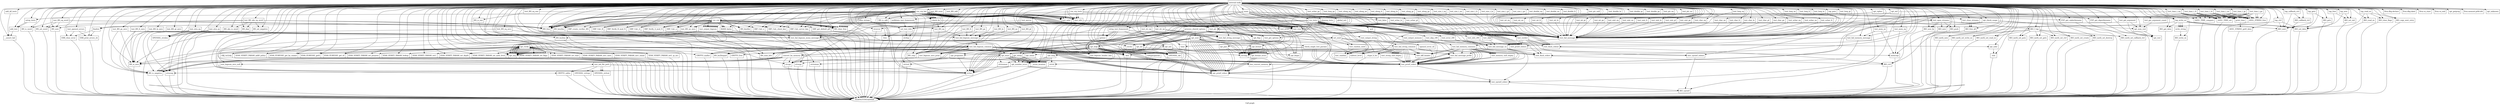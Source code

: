 digraph "Call graph" {
	label="Call graph";

	Node0x555f43b2a750 [shape=record,label="{external node}"];
	Node0x555f43b2a750 -> Node0x555f43d73eb0;
	Node0x555f43b2a750 -> Node0x555f43af00b0;
	Node0x555f43b2a750 -> Node0x555f43aeef40;
	Node0x555f43b2a750 -> Node0x555f43ac8110;
	Node0x555f43b2a750 -> Node0x555f43aeefb0;
	Node0x555f43b2a750 -> Node0x555f43aeefe0;
	Node0x555f43b2a750 -> Node0x555f43aef100;
	Node0x555f43b2a750 -> Node0x555f43af15a0;
	Node0x555f43b2a750 -> Node0x555f43af1610;
	Node0x555f43b2a750 -> Node0x555f43af1a90;
	Node0x555f43b2a750 -> Node0x555f43af1b00;
	Node0x555f43b2a750 -> Node0x555f43af1b70;
	Node0x555f43b2a750 -> Node0x555f43af1be0;
	Node0x555f43b2a750 -> Node0x555f43af1c50;
	Node0x555f43b2a750 -> Node0x555f43af1cc0;
	Node0x555f43b2a750 -> Node0x555f43ac84e0;
	Node0x555f43b2a750 -> Node0x555f43af1d30;
	Node0x555f43b2a750 -> Node0x555f43af1da0;
	Node0x555f43b2a750 -> Node0x555f43ac81d0;
	Node0x555f43b2a750 -> Node0x555f43ac8650;
	Node0x555f43b2a750 -> Node0x555f43ac86c0;
	Node0x555f43b2a750 -> Node0x555f43d760a0;
	Node0x555f43b2a750 -> Node0x555f43ac8800;
	Node0x555f43b2a750 -> Node0x555f43ac88d0;
	Node0x555f43b2a750 -> Node0x555f43b2c220;
	Node0x555f43b2a750 -> Node0x555f43b2c290;
	Node0x555f43b2a750 -> Node0x555f43b2c300;
	Node0x555f43b2a750 -> Node0x555f43b2c330;
	Node0x555f43b2a750 -> Node0x555f43b2c590;
	Node0x555f43b2a750 -> Node0x555f43b2c780;
	Node0x555f43b2a750 -> Node0x555f43b2c7f0;
	Node0x555f43b2a750 -> Node0x555f43b2c890;
	Node0x555f43b2a750 -> Node0x555f43b2c930;
	Node0x555f43b2a750 -> Node0x555f43b2d1e0;
	Node0x555f43b2a750 -> Node0x555f43d78080;
	Node0x555f43b2a750 -> Node0x555f43d78120;
	Node0x555f43b2a750 -> Node0x555f43d781c0;
	Node0x555f43b2a750 -> Node0x555f43d78230;
	Node0x555f43b2a750 -> Node0x555f43d782a0;
	Node0x555f43b2a750 -> Node0x555f43d783b0;
	Node0x555f43b2a750 -> Node0x555f43d78420;
	Node0x555f43b2a750 -> Node0x555f43d784c0;
	Node0x555f43b2a750 -> Node0x555f43d78450;
	Node0x555f43b2a750 -> Node0x555f43d78710;
	Node0x555f43b2a750 -> Node0x555f43d78740;
	Node0x555f43b2a750 -> Node0x555f43d787f0;
	Node0x555f43b2a750 -> Node0x555f43d78970;
	Node0x555f43b2a750 -> Node0x555f43d78a70;
	Node0x555f43b2a750 -> Node0x555f43d78e00;
	Node0x555f43b2a750 -> Node0x555f43d78ef0;
	Node0x555f43b2a750 -> Node0x555f43d78f90;
	Node0x555f43b2a750 -> Node0x555f43d790f0;
	Node0x555f43b2a750 -> Node0x555f43d79030;
	Node0x555f43b2a750 -> Node0x555f43d792d0;
	Node0x555f43b2a750 -> Node0x555f43d797c0;
	Node0x555f43b2a750 -> Node0x555f43d79960;
	Node0x555f43b2a750 -> Node0x555f43d79b20;
	Node0x555f43b2a750 -> Node0x555f43ac85a0;
	Node0x555f43b2a750 -> Node0x555f43d79b50;
	Node0x555f43b2a750 -> Node0x555f43d79d90;
	Node0x555f43b2a750 -> Node0x555f43b2d700;
	Node0x555f43b2a750 -> Node0x555f43b2d8a0;
	Node0x555f43b2a750 -> Node0x555f43b2d940;
	Node0x555f43b2a750 -> Node0x555f43b2dc30;
	Node0x555f43b2a750 -> Node0x555f43b2dd40;
	Node0x555f43b2a750 -> Node0x555f43b2ca40;
	Node0x555f43b2a750 -> Node0x555f43b2db50;
	Node0x555f43b2a750 -> Node0x555f43b2ca70;
	Node0x555f43b2a750 -> Node0x555f43b2c5c0;
	Node0x555f43b2a750 -> Node0x555f43d782d0;
	Node0x555f43b2a750 -> Node0x555f43b2d280;
	Node0x555f43b2a750 -> Node0x555f43b2c6e0;
	Node0x555f43b2a750 -> Node0x555f43b2d9e0;
	Node0x555f43b2a750 -> Node0x555f43b2c450;
	Node0x555f43b2a750 -> Node0x555f43d78b80;
	Node0x555f43b2a750 -> Node0x555f43b2cc10;
	Node0x555f43b2a750 -> Node0x555f43ad3a10;
	Node0x555f43b2a750 -> Node0x555f43b2ce20;
	Node0x555f43b2a750 -> Node0x555f43ac8280;
	Node0x555f43b2a750 -> Node0x555f43b2ce50;
	Node0x555f43b2a750 -> Node0x555f43b2cf50;
	Node0x555f43b2a750 -> Node0x555f43b2cff0;
	Node0x555f43b2a750 -> Node0x555f43af1530;
	Node0x555f43b2a750 -> Node0x555f43b2ee10;
	Node0x555f43b2a750 -> Node0x555f43b2eeb0;
	Node0x555f43b2a750 -> Node0x555f43b2eee0;
	Node0x555f43b2a750 -> Node0x555f43b2ef50;
	Node0x555f43b2a750 -> Node0x555f43b2f120;
	Node0x555f43b2a750 -> Node0x555f43b2f1c0;
	Node0x555f43b2a750 -> Node0x555f43b2f260;
	Node0x555f43b2a750 -> Node0x555f43b2f300;
	Node0x555f43b2a750 -> Node0x555f43b2f3a0;
	Node0x555f43b2a750 -> Node0x555f43b2f440;
	Node0x555f43b2a750 -> Node0x555f43b2f4e0;
	Node0x555f43b2a750 -> Node0x555f43b2f580;
	Node0x555f43b2a750 -> Node0x555f43b2f620;
	Node0x555f43b2a750 -> Node0x555f43b2f6c0;
	Node0x555f43b2a750 -> Node0x555f43b2f760;
	Node0x555f43b2a750 -> Node0x555f43b2f800;
	Node0x555f43b2a750 -> Node0x555f43b2f8a0;
	Node0x555f43b2a750 -> Node0x555f43b2f940;
	Node0x555f43b2a750 -> Node0x555f43b2f9e0;
	Node0x555f43b2a750 -> Node0x555f43b2fa80;
	Node0x555f43b2a750 -> Node0x555f43b2fb20;
	Node0x555f43b2a750 -> Node0x555f43b2fbc0;
	Node0x555f43b2a750 -> Node0x555f43b2fc60;
	Node0x555f43b2a750 -> Node0x555f43b2fd00;
	Node0x555f43b2a750 -> Node0x555f43b2fda0;
	Node0x555f43b2a750 -> Node0x555f43b2fe40;
	Node0x555f43b2a750 -> Node0x555f43b2fee0;
	Node0x555f43b2a750 -> Node0x555f43b2ff80;
	Node0x555f43b2a750 -> Node0x555f43b30020;
	Node0x555f43b2a750 -> Node0x555f43b300c0;
	Node0x555f43b2a750 -> Node0x555f43b30160;
	Node0x555f43b2a750 -> Node0x555f43b30200;
	Node0x555f43b2a750 -> Node0x555f43b302a0;
	Node0x555f43b2a750 -> Node0x555f43b30340;
	Node0x555f43b2a750 -> Node0x555f43b303e0;
	Node0x555f43b2a750 -> Node0x555f43b30480;
	Node0x555f43b2a750 -> Node0x555f43b30520;
	Node0x555f43b2a750 -> Node0x555f43b305c0;
	Node0x555f43b2a750 -> Node0x555f43b30660;
	Node0x555f43b2a750 -> Node0x555f43b30700;
	Node0x555f43b2a750 -> Node0x555f43b307a0;
	Node0x555f43b2a750 -> Node0x555f43b30840;
	Node0x555f43b2a750 -> Node0x555f43b308e0;
	Node0x555f43b2a750 -> Node0x555f43b30980;
	Node0x555f43b2a750 -> Node0x555f43b30a20;
	Node0x555f43b2a750 -> Node0x555f43b30ac0;
	Node0x555f43b2a750 -> Node0x555f43b30b60;
	Node0x555f43b2a750 -> Node0x555f43b30c00;
	Node0x555f43b2a750 -> Node0x555f43b30ca0;
	Node0x555f43b2a750 -> Node0x555f43b30d40;
	Node0x555f43b2a750 -> Node0x555f43b30de0;
	Node0x555f43b2a750 -> Node0x555f43b30e80;
	Node0x555f43b2a750 -> Node0x555f43b30f20;
	Node0x555f43b2a750 -> Node0x555f43b30fc0;
	Node0x555f43b2a750 -> Node0x555f43aef050;
	Node0x555f43b2a750 -> Node0x555f43aeeed0;
	Node0x555f43b2a750 -> Node0x555f43d77b60;
	Node0x555f43b2a750 -> Node0x555f43b310f0;
	Node0x555f43b2a750 -> Node0x555f43b31120;
	Node0x555f43b2a750 -> Node0x555f43b31270;
	Node0x555f43b2a750 -> Node0x555f43b313b0;
	Node0x555f43b2a750 -> Node0x555f43b31450;
	Node0x555f43b2a750 -> Node0x555f43b31580;
	Node0x555f43b2a750 -> Node0x555f43b315b0;
	Node0x555f43b2a750 -> Node0x555f43b31670;
	Node0x555f43b2a750 -> Node0x555f43ac82f0;
	Node0x555f43b2a750 -> Node0x555f43b2ddf0;
	Node0x555f43b2a750 -> Node0x555f43b2df00;
	Node0x555f43b2a750 -> Node0x555f43ac8730;
	Node0x555f43b2a750 -> Node0x555f43b2dfc0;
	Node0x555f43b2a750 -> Node0x555f43b2e0d0;
	Node0x555f43b2a750 -> Node0x555f43b2e190;
	Node0x555f43b2a750 -> Node0x555f43b2e2e0;
	Node0x555f43b2a750 -> Node0x555f43b2e350;
	Node0x555f43b2a750 -> Node0x555f43b2e4a0;
	Node0x555f43b2a750 -> Node0x555f43b2e510;
	Node0x555f43b2a750 -> Node0x555f43b2e660;
	Node0x555f43b2a750 -> Node0x555f43b2e6d0;
	Node0x555f43b2a750 -> Node0x555f43b2e860;
	Node0x555f43b2a750 -> Node0x555f43b2e900;
	Node0x555f43b2a750 -> Node0x555f43b2e970;
	Node0x555f43b2a750 -> Node0x555f43b2ea60;
	Node0x555f43b2a750 -> Node0x555f43b2ea90;
	Node0x555f43b2a750 -> Node0x555f43b2eb90;
	Node0x555f43b2a750 -> Node0x555f43b2ec30;
	Node0x555f43b2a750 -> Node0x555f43b2ebc0;
	Node0x555f43b2a750 -> Node0x555f43ae4dc0;
	Node0x555f43b2a750 -> Node0x555f43ae4e30;
	Node0x555f43b2a750 -> Node0x555f43ae4e60;
	Node0x555f43b2a750 -> Node0x555f43ae4f10;
	Node0x555f43b2a750 -> Node0x555f43ae5120;
	Node0x555f43b2a750 -> Node0x555f43ae5190;
	Node0x555f43b2a750 -> Node0x555f43ae51c0;
	Node0x555f43b2a750 -> Node0x555f43ae53f0;
	Node0x555f43b2a750 -> Node0x555f43ae54c0;
	Node0x555f43b2a750 -> Node0x555f43ae55c0;
	Node0x555f43b2a750 -> Node0x555f43ae55f0;
	Node0x555f43b2a750 -> Node0x555f43ae5770;
	Node0x555f43b2a750 -> Node0x555f43ae58f0;
	Node0x555f43b2a750 -> Node0x555f43ae5a70;
	Node0x555f43b2a750 -> Node0x555f43ae5bf0;
	Node0x555f43b2a750 -> Node0x555f43ae5de0;
	Node0x555f43b2a750 -> Node0x555f43ae5e50;
	Node0x555f43b2a750 -> Node0x555f43b2c4c0;
	Node0x555f43b2a750 -> Node0x555f43b2d480;
	Node0x555f43b2a750 -> Node0x555f43ae5e80;
	Node0x555f43b2a750 -> Node0x555f43ae6050;
	Node0x555f43b2a750 -> Node0x555f43ae60c0;
	Node0x555f43b2a750 -> Node0x555f43ae6610;
	Node0x555f43b2a750 -> Node0x555f43ae66b0;
	Node0x555f43b2a750 -> Node0x555f43ae6720;
	Node0x555f43b2a750 -> Node0x555f43ae6810;
	Node0x555f43b2a750 -> Node0x555f43d77ec0;
	Node0x555f43b2a750 -> Node0x555f43ae6840;
	Node0x555f43b2a750 -> Node0x555f43ae6900;
	Node0x555f43b2a750 -> Node0x555f43ae6af0;
	Node0x555f43b2a750 -> Node0x555f43ae6ba0;
	Node0x555f43b2a750 -> Node0x555f43ae6bd0;
	Node0x555f43b2a750 -> Node0x555f43ae6e50;
	Node0x555f43b2a750 -> Node0x555f43ae6e80;
	Node0x555f43b2a750 -> Node0x555f43ae7070;
	Node0x555f43b2a750 -> Node0x555f43ae70a0;
	Node0x555f43b2a750 -> Node0x555f43ae7290;
	Node0x555f43b2a750 -> Node0x555f43d77e50;
	Node0x555f43b2a750 -> Node0x555f43ae72c0;
	Node0x555f43b2a750 -> Node0x555f43ae7480;
	Node0x555f43b2a750 -> Node0x555f43ae74f0;
	Node0x555f43b2a750 -> Node0x555f43ae7560;
	Node0x555f43b2a750 -> Node0x555f43ae75d0;
	Node0x555f43b2a750 -> Node0x555f43ae7640;
	Node0x555f43b2a750 -> Node0x555f43ae7ac0;
	Node0x555f43b2a750 -> Node0x555f43ae7b30;
	Node0x555f43b2a750 -> Node0x555f43ae7ba0;
	Node0x555f43b2a750 -> Node0x555f43ae7c10;
	Node0x555f43b2a750 -> Node0x555f43ae7c80;
	Node0x555f43b2a750 -> Node0x555f43ae8500;
	Node0x555f43b2a750 -> Node0x555f43ae8570;
	Node0x555f43b2a750 -> Node0x555f43ae85e0;
	Node0x555f43b2a750 -> Node0x555f43ae8650;
	Node0x555f43b2a750 -> Node0x555f43b2d520;
	Node0x555f43b2a750 -> Node0x555f43ae89c0;
	Node0x555f43b2a750 -> Node0x555f43ae8950;
	Node0x555f43b2a750 -> Node0x555f43ae8aa0;
	Node0x555f43b2a750 -> Node0x555f43d77de0;
	Node0x555f43b2a750 -> Node0x555f43ae8b70;
	Node0x555f43b2a750 -> Node0x555f43b2c9a0;
	Node0x555f43b2a750 -> Node0x555f43b2dca0;
	Node0x555f43b2a750 -> Node0x555f43b2d4b0;
	Node0x555f43b2a750 -> Node0x555f43b2d9b0;
	Node0x555f43b2a750 -> Node0x555f43ae8bd0;
	Node0x555f43b2a750 -> Node0x555f43ae8d60;
	Node0x555f43b2a750 -> Node0x555f43ae8dd0;
	Node0x555f43b2a750 -> Node0x555f43b2dbc0;
	Node0x555f43b2a750 -> Node0x555f43ae8ed0;
	Node0x555f43b2a750 -> Node0x555f43d77f60;
	Node0x555f43b2a750 -> Node0x555f43ae8f70;
	Node0x555f43b2a750 -> Node0x555f43b2cb20;
	Node0x555f43b2a750 -> Node0x555f43b2c670;
	Node0x555f43b2a750 -> Node0x555f43ae9070;
	Node0x555f43b2a750 -> Node0x555f43d77fd0;
	Node0x555f43b2a750 -> Node0x555f43ae9170;
	Node0x555f43b2a750 -> Node0x555f43b2da50;
	Node0x555f43b2a750 -> Node0x555f43ae8cb0;
	Node0x555f43b2a750 -> Node0x555f43ae9210;
	Node0x555f43b2a750 -> Node0x555f43ae9790;
	Node0x555f43b2a750 -> Node0x555f43ae92b0;
	Node0x555f43b2a750 -> Node0x555f43ae99f0;
	Node0x555f43b2a750 -> Node0x555f43ae9240;
	Node0x555f43b2a750 -> Node0x555f43b60ba0;
	Node0x555f43b2a750 -> Node0x555f43ae93b0;
	Node0x555f43b2a750 -> Node0x555f43b60c40;
	Node0x555f43b2a750 -> Node0x555f43ae9420;
	Node0x555f43b2a750 -> Node0x555f43b60da0;
	Node0x555f43b2a750 -> Node0x555f43ae95a0;
	Node0x555f43b2a750 -> Node0x555f43ae2c10;
	Node0x555f43b2a750 -> Node0x555f43ae9610;
	Node0x555f43b2a750 -> Node0x555f43ae2d20;
	Node0x555f43b2a750 -> Node0x555f43ae9680;
	Node0x555f43b2a750 -> Node0x555f43ae2e10;
	Node0x555f43b2a750 -> Node0x555f43ae96f0;
	Node0x555f43b2a750 -> Node0x555f43ae9800;
	Node0x555f43b2a750 -> Node0x555f43ae2eb0;
	Node0x555f43b2a750 -> Node0x555f43ae9830;
	Node0x555f43b2a750 -> Node0x555f43ae2cb0;
	Node0x555f43b2a750 -> Node0x555f43b60ce0;
	Node0x555f43b2a750 -> Node0x555f43ae9a90;
	Node0x555f43b2a750 -> Node0x555f43ae9a20;
	Node0x555f43b2a750 -> Node0x555f43ae9b40;
	Node0x555f43b2a750 -> Node0x555f43ae98a0;
	Node0x555f43b2a750 -> Node0x555f43ae3120;
	Node0x555f43af00b0 [shape=record,label="{run_srp_tests}"];
	Node0x555f43af00b0 -> Node0x555f43ad3a10;
	Node0x555f43af00b0 -> Node0x555f43d77bd0;
	Node0x555f43af00b0 -> Node0x555f43d77b60;
	Node0x555f43af00b0 -> Node0x555f43ad3a10;
	Node0x555f43af00b0 -> Node0x555f43d77bd0;
	Node0x555f43af00b0 -> Node0x555f43aeeed0;
	Node0x555f43d73eb0 [shape=record,label="{setup_tests}"];
	Node0x555f43d73eb0 -> Node0x555f43d760a0;
	Node0x555f43d73eb0 -> Node0x555f43d760a0;
	Node0x555f43aeef40 [shape=record,label="{run_srp_kat}"];
	Node0x555f43aeef40 -> Node0x555f43aeefb0;
	Node0x555f43aeef40 -> Node0x555f43aef050;
	Node0x555f43aeef40 -> Node0x555f43aeefe0;
	Node0x555f43aeef40 -> Node0x555f43aef100;
	Node0x555f43aeef40 -> Node0x555f43aeeed0;
	Node0x555f43aeef40 -> Node0x555f43ad3a10;
	Node0x555f43aeef40 -> Node0x555f43aef130;
	Node0x555f43aeef40 -> Node0x555f43aeeed0;
	Node0x555f43aeef40 -> Node0x555f43af1530;
	Node0x555f43aeef40 -> Node0x555f43aeefe0;
	Node0x555f43aeef40 -> Node0x555f43af15a0;
	Node0x555f43aeef40 -> Node0x555f43af1610;
	Node0x555f43aeef40 -> Node0x555f43aeeed0;
	Node0x555f43aeef40 -> Node0x555f43ad3a10;
	Node0x555f43aeef40 -> Node0x555f43aef130;
	Node0x555f43aeef40 -> Node0x555f43aeeed0;
	Node0x555f43aeef40 -> Node0x555f43af1530;
	Node0x555f43aeef40 -> Node0x555f43aeefe0;
	Node0x555f43aeef40 -> Node0x555f43af1a90;
	Node0x555f43aeef40 -> Node0x555f43af1b00;
	Node0x555f43aeef40 -> Node0x555f43aeeed0;
	Node0x555f43aeef40 -> Node0x555f43ad3a10;
	Node0x555f43aeef40 -> Node0x555f43aef130;
	Node0x555f43aeef40 -> Node0x555f43aeeed0;
	Node0x555f43aeef40 -> Node0x555f43af1530;
	Node0x555f43aeef40 -> Node0x555f43af1b70;
	Node0x555f43aeef40 -> Node0x555f43aef130;
	Node0x555f43aeef40 -> Node0x555f43aeeed0;
	Node0x555f43aeef40 -> Node0x555f43af1be0;
	Node0x555f43aeef40 -> Node0x555f43af1c50;
	Node0x555f43aeef40 -> Node0x555f43ad3a10;
	Node0x555f43aeef40 -> Node0x555f43aef130;
	Node0x555f43aeef40 -> Node0x555f43aeeed0;
	Node0x555f43aeef40 -> Node0x555f43af1530;
	Node0x555f43aeef40 -> Node0x555f43af1cc0;
	Node0x555f43aeef40 -> Node0x555f43ad3a10;
	Node0x555f43aeef40 -> Node0x555f43aef130;
	Node0x555f43aeef40 -> Node0x555f43aeeed0;
	Node0x555f43aeef40 -> Node0x555f43af1530;
	Node0x555f43aeef40 -> Node0x555f43af1d30;
	Node0x555f43aeef40 -> Node0x555f43af1d30;
	Node0x555f43aeef40 -> Node0x555f43af1d30;
	Node0x555f43aeef40 -> Node0x555f43af1da0;
	Node0x555f43aeef40 -> Node0x555f43af1da0;
	Node0x555f43aeef40 -> Node0x555f43af1d30;
	Node0x555f43aeef40 -> Node0x555f43af1da0;
	Node0x555f43aeef40 -> Node0x555f43af1d30;
	Node0x555f43aeef40 -> Node0x555f43af1da0;
	Node0x555f43aeef40 -> Node0x555f43af1d30;
	Node0x555f43ac8110 [shape=record,label="{llvm.dbg.declare}"];
	Node0x555f43b30660 [shape=record,label="{test_ulong_ge}"];
	Node0x555f43b30660 -> Node0x555f43b2f050;
	Node0x555f43b30700 [shape=record,label="{test_size_t_eq}"];
	Node0x555f43b30700 -> Node0x555f43b2f050;
	Node0x555f43b307a0 [shape=record,label="{test_size_t_ne}"];
	Node0x555f43b307a0 -> Node0x555f43b2f050;
	Node0x555f43b30840 [shape=record,label="{test_size_t_lt}"];
	Node0x555f43b30840 -> Node0x555f43b2f050;
	Node0x555f43b308e0 [shape=record,label="{test_size_t_le}"];
	Node0x555f43b308e0 -> Node0x555f43b2f050;
	Node0x555f43b30980 [shape=record,label="{test_size_t_gt}"];
	Node0x555f43b30980 -> Node0x555f43b2f050;
	Node0x555f43b30a20 [shape=record,label="{test_size_t_ge}"];
	Node0x555f43b30a20 -> Node0x555f43b2f050;
	Node0x555f43b30ac0 [shape=record,label="{test_double_eq}"];
	Node0x555f43b30ac0 -> Node0x555f43b2f050;
	Node0x555f43ae4e60 [shape=record,label="{BN_dup}"];
	Node0x555f43ae4e60 -> Node0x555f43ab44d0;
	Node0x555f43ae4f10 [shape=record,label="{BN_set_negative}"];
	Node0x555f43ae4f10 -> Node0x555f43ab44d0;
	Node0x555f43ae5120 [shape=record,label="{test_time_t_eq}"];
	Node0x555f43ae5120 -> Node0x555f43ae5190;
	Node0x555f43ae5120 -> Node0x555f43ae5190;
	Node0x555f43ae5120 -> Node0x555f43ae51c0;
	Node0x555f43ae5120 -> Node0x555f43ae5270;
	Node0x555f43ae5120 -> Node0x555f43ae5270;
	Node0x555f43ae5120 -> Node0x555f43b2f050;
	Node0x555f43ae5120 -> Node0x555f43ae53f0;
	Node0x555f43ae5120 -> Node0x555f43ae53f0;
	Node0x555f43ae5190 [shape=record,label="{ASN1_TIME_set}"];
	Node0x555f43ae5190 -> Node0x555f43ab44d0;
	Node0x555f43ae51c0 [shape=record,label="{ASN1_TIME_compare}"];
	Node0x555f43ae51c0 -> Node0x555f43ab44d0;
	Node0x555f43ae5270 [shape=record,label="{print_time}"];
	Node0x555f43ae5270 -> Node0x555f43ae54c0;
	Node0x555f43ae53f0 [shape=record,label="{ASN1_STRING_free}"];
	Node0x555f43ae53f0 -> Node0x555f43ab44d0;
	Node0x555f43ae54c0 [shape=record,label="{ASN1_STRING_get0_data}"];
	Node0x555f43ae54c0 -> Node0x555f43ab44d0;
	Node0x555f43ae55c0 [shape=record,label="{test_time_t_ne}"];
	Node0x555f43ae55c0 -> Node0x555f43ae5190;
	Node0x555f43ae55c0 -> Node0x555f43ae5190;
	Node0x555f43ae55c0 -> Node0x555f43ae51c0;
	Node0x555f43ae55c0 -> Node0x555f43ae5270;
	Node0x555f43ae55c0 -> Node0x555f43ae5270;
	Node0x555f43ae55c0 -> Node0x555f43b2f050;
	Node0x555f43ae55c0 -> Node0x555f43ae53f0;
	Node0x555f43ae55c0 -> Node0x555f43ae53f0;
	Node0x555f43ae55f0 [shape=record,label="{test_time_t_gt}"];
	Node0x555f43ae55f0 -> Node0x555f43ae5190;
	Node0x555f43ae55f0 -> Node0x555f43ae5190;
	Node0x555f43ae55f0 -> Node0x555f43ae51c0;
	Node0x555f43ae55f0 -> Node0x555f43ae5270;
	Node0x555f43ae55f0 -> Node0x555f43ae5270;
	Node0x555f43ae55f0 -> Node0x555f43b2f050;
	Node0x555f43ae55f0 -> Node0x555f43ae53f0;
	Node0x555f43ae55f0 -> Node0x555f43ae53f0;
	Node0x555f43ae5770 [shape=record,label="{test_time_t_ge}"];
	Node0x555f43ae5770 -> Node0x555f43ae5190;
	Node0x555f43ae5770 -> Node0x555f43ae5190;
	Node0x555f43ae5770 -> Node0x555f43ae51c0;
	Node0x555f43ae5770 -> Node0x555f43ae5270;
	Node0x555f43ae5770 -> Node0x555f43ae5270;
	Node0x555f43ae5770 -> Node0x555f43b2f050;
	Node0x555f43ae5770 -> Node0x555f43ae53f0;
	Node0x555f43ae5770 -> Node0x555f43ae53f0;
	Node0x555f43ae58f0 [shape=record,label="{test_time_t_lt}"];
	Node0x555f43ae58f0 -> Node0x555f43ae5190;
	Node0x555f43ae58f0 -> Node0x555f43ae5190;
	Node0x555f43ae58f0 -> Node0x555f43ae51c0;
	Node0x555f43ae58f0 -> Node0x555f43ae5270;
	Node0x555f43ae58f0 -> Node0x555f43ae5270;
	Node0x555f43ae58f0 -> Node0x555f43b2f050;
	Node0x555f43ae58f0 -> Node0x555f43ae53f0;
	Node0x555f43ae58f0 -> Node0x555f43ae53f0;
	Node0x555f43ae5a70 [shape=record,label="{test_time_t_le}"];
	Node0x555f43ae5a70 -> Node0x555f43ae5190;
	Node0x555f43ae5a70 -> Node0x555f43ae5190;
	Node0x555f43ae5a70 -> Node0x555f43ae51c0;
	Node0x555f43ae5a70 -> Node0x555f43ae5270;
	Node0x555f43ae5a70 -> Node0x555f43ae5270;
	Node0x555f43ae5a70 -> Node0x555f43b2f050;
	Node0x555f43ae5a70 -> Node0x555f43ae53f0;
	Node0x555f43ae5a70 -> Node0x555f43ae53f0;
	Node0x555f43ae5bf0 [shape=record,label="{opt_progname}"];
	Node0x555f43ae5bf0 -> Node0x555f43d78420;
	Node0x555f43ae5bf0 -> Node0x555f43ae5de0;
	Node0x555f43ae5de0 [shape=record,label="{strncpy}"];
	Node0x555f43ae5de0 -> Node0x555f43ab44d0;
	Node0x555f43ae5e50 [shape=record,label="{opt_getprog}"];
	Node0x555f43b2c4c0 [shape=record,label="{opt_init}"];
	Node0x555f43b2c4c0 -> Node0x555f43b2d480;
	Node0x555f43b2c4c0 -> Node0x555f43ae5bf0;
	Node0x555f43b2c4c0 -> Node0x555f43b2ca40;
	Node0x555f43b2c4c0 -> Node0x555f43b2ca40;
	Node0x555f43b2c4c0 -> Node0x555f43b2ca40;
	Node0x555f43b2c4c0 -> Node0x555f43d782a0;
	Node0x555f43b2c4c0 -> Node0x555f43b2ca40;
	Node0x555f43b2c4c0 -> Node0x555f43b2ca40;
	Node0x555f43b2c4c0 -> Node0x555f43b2ca40;
	Node0x555f43ae70a0 [shape=record,label="{strtoul}"];
	Node0x555f43ae70a0 -> Node0x555f43ab44d0;
	Node0x555f43ae7290 [shape=record,label="{opt_verify}"];
	Node0x555f43ae7290 -> Node0x555f43b2ca40;
	Node0x555f43ae7290 -> Node0x555f43b2ca40;
	Node0x555f43ae7290 -> Node0x555f43b2ca40;
	Node0x555f43ae7290 -> Node0x555f43d77e50;
	Node0x555f43ae7290 -> Node0x555f43ae72c0;
	Node0x555f43ae7290 -> Node0x555f43d77e50;
	Node0x555f43ae7290 -> Node0x555f43b2ca70;
	Node0x555f43ae7290 -> Node0x555f43ae7480;
	Node0x555f43ae7290 -> Node0x555f43d77e50;
	Node0x555f43ae7290 -> Node0x555f43ae74f0;
	Node0x555f43ae7290 -> Node0x555f43d77e50;
	Node0x555f43ae7290 -> Node0x555f43b2ca70;
	Node0x555f43ae7290 -> Node0x555f43ae7560;
	Node0x555f43ae7290 -> Node0x555f43ae75d0;
	Node0x555f43ae7290 -> Node0x555f43ae7640;
	Node0x555f43ae7290 -> Node0x555f43d77e50;
	Node0x555f43ae7290 -> Node0x555f43b2ca70;
	Node0x555f43ae7290 -> Node0x555f43d77e50;
	Node0x555f43ae7290 -> Node0x555f43ae7ac0;
	Node0x555f43ae7290 -> Node0x555f43d77e50;
	Node0x555f43ae7290 -> Node0x555f43b2ca70;
	Node0x555f43ae7290 -> Node0x555f43ae7b30;
	Node0x555f43ae7290 -> Node0x555f43d77e50;
	Node0x555f43ae7290 -> Node0x555f43b2c330;
	Node0x555f43ae7290 -> Node0x555f43ae7ba0;
	Node0x555f43ae7290 -> Node0x555f43d77e50;
	Node0x555f43ae7290 -> Node0x555f43b2c330;
	Node0x555f43ae7290 -> Node0x555f43ae7c10;
	Node0x555f43ae7290 -> Node0x555f43d77e50;
	Node0x555f43ae7290 -> Node0x555f43ae6ba0;
	Node0x555f43ae7290 -> Node0x555f43d77e50;
	Node0x555f43ae7290 -> Node0x555f43b2ca70;
	Node0x555f43ae7290 -> Node0x555f43ae7c80;
	Node0x555f43ae7290 -> Node0x555f43d77e50;
	Node0x555f43ae7290 -> Node0x555f43ae8500;
	Node0x555f43ae7290 -> Node0x555f43d77e50;
	Node0x555f43ae7290 -> Node0x555f43ae8570;
	Node0x555f43ae7290 -> Node0x555f43d77e50;
	Node0x555f43ae7290 -> Node0x555f43ae85e0;
	Node0x555f43ae7290 -> Node0x555f43ae8650;
	Node0x555f43ae7290 -> Node0x555f43ae8650;
	Node0x555f43ae7290 -> Node0x555f43ae8650;
	Node0x555f43ae7290 -> Node0x555f43ae8650;
	Node0x555f43ae7290 -> Node0x555f43ae8650;
	Node0x555f43ae7290 -> Node0x555f43ae8650;
	Node0x555f43ae7290 -> Node0x555f43ae8650;
	Node0x555f43ae7290 -> Node0x555f43ae8650;
	Node0x555f43ae7290 -> Node0x555f43ae8650;
	Node0x555f43ae7290 -> Node0x555f43ae8650;
	Node0x555f43ae7290 -> Node0x555f43ae8650;
	Node0x555f43ae7290 -> Node0x555f43ae8650;
	Node0x555f43ae7290 -> Node0x555f43ae8650;
	Node0x555f43ae7290 -> Node0x555f43ae8650;
	Node0x555f43ae7290 -> Node0x555f43ae8650;
	Node0x555f43ae7290 -> Node0x555f43ae8650;
	Node0x555f43ae7290 -> Node0x555f43ae8650;
	Node0x555f43ae7290 -> Node0x555f43ae8650;
	Node0x555f43ae7290 -> Node0x555f43ae8650;
	Node0x555f43ae7290 -> Node0x555f43ae8650;
	Node0x555f43d77e50 [shape=record,label="{opt_arg}"];
	Node0x555f43ae72c0 [shape=record,label="{OBJ_txt2obj}"];
	Node0x555f43ae72c0 -> Node0x555f43ab44d0;
	Node0x555f43ae7480 [shape=record,label="{X509_VERIFY_PARAM_add0_policy}"];
	Node0x555f43ae7480 -> Node0x555f43ab44d0;
	Node0x555f43ae74f0 [shape=record,label="{X509_PURPOSE_get_by_sname}"];
	Node0x555f43ae74f0 -> Node0x555f43ab44d0;
	Node0x555f43ae7560 [shape=record,label="{X509_PURPOSE_get0}"];
	Node0x555f43ae7560 -> Node0x555f43ab44d0;
	Node0x555f43ae75d0 [shape=record,label="{X509_PURPOSE_get_id}"];
	Node0x555f43ae75d0 -> Node0x555f43ab44d0;
	Node0x555f43ae7640 [shape=record,label="{X509_VERIFY_PARAM_set_purpose}"];
	Node0x555f43ae7640 -> Node0x555f43ab44d0;
	Node0x555f43ae7ac0 [shape=record,label="{X509_VERIFY_PARAM_lookup}"];
	Node0x555f43ae7ac0 -> Node0x555f43ab44d0;
	Node0x555f43ae7b30 [shape=record,label="{X509_VERIFY_PARAM_set1}"];
	Node0x555f43ae7b30 -> Node0x555f43ab44d0;
	Node0x555f43ae7ba0 [shape=record,label="{X509_VERIFY_PARAM_set_depth}"];
	Node0x555f43ae7ba0 -> Node0x555f43ab44d0;
	Node0x555f43ae7c10 [shape=record,label="{X509_VERIFY_PARAM_set_auth_level}"];
	Node0x555f43ae7c10 -> Node0x555f43ab44d0;
	Node0x555f43ae7c80 [shape=record,label="{X509_VERIFY_PARAM_set_time}"];
	Node0x555f43ae7c80 -> Node0x555f43ab44d0;
	Node0x555f43ae8500 [shape=record,label="{X509_VERIFY_PARAM_set1_host}"];
	Node0x555f43ae8500 -> Node0x555f43ab44d0;
	Node0x555f43ae8570 [shape=record,label="{X509_VERIFY_PARAM_set1_email}"];
	Node0x555f43ae8570 -> Node0x555f43ab44d0;
	Node0x555f43ae85e0 [shape=record,label="{X509_VERIFY_PARAM_set1_ip_asc}"];
	Node0x555f43ae85e0 -> Node0x555f43ab44d0;
	Node0x555f43b2d940 [shape=record,label="{main}"];
	Node0x555f43b2d940 -> Node0x555f43b2d9b0;
	Node0x555f43b2d940 -> Node0x555f43b2da50;
	Node0x555f43b2d940 -> Node0x555f43d782d0;
	Node0x555f43b2d940 -> Node0x555f43b2c290;
	Node0x555f43b2d940 -> Node0x555f43d73eb0;
	Node0x555f43b2d940 -> Node0x555f43b2d1e0;
	Node0x555f43b2d940 -> Node0x555f43b2d9e0;
	Node0x555f43b2d940 -> Node0x555f43b2db50;
	Node0x555f43b2d940 -> Node0x555f43b2c450;
	Node0x555f43b2d940 -> Node0x555f43b2d4b0;
	Node0x555f43b2d940 -> Node0x555f43b2c780;
	Node0x555f43b2d940 -> Node0x555f43b2dbc0;
	Node0x555f43b2dc30 [shape=record,label="{test_get_argument_count}"];
	Node0x555f43b2dc30 -> Node0x555f43b2dca0;
	Node0x555f43b2dd40 [shape=record,label="{test_get_argument}"];
	Node0x555f43b2dd40 -> Node0x555f43b2c9a0;
	Node0x555f43b2dd40 -> Node0x555f43b2ca40;
	Node0x555f43b2dd40 -> Node0x555f43b2dca0;
	Node0x555f43b2ca40 [shape=record,label="{OPENSSL_die}"];
	Node0x555f43b2ca40 -> Node0x555f43ab44d0;
	Node0x555f43b2db50 [shape=record,label="{opt_check_usage}"];
	Node0x555f43b2db50 -> Node0x555f43b2c9a0;
	Node0x555f43b2db50 -> Node0x555f43b2dca0;
	Node0x555f43b2db50 -> Node0x555f43d782d0;
	Node0x555f43b2db50 -> Node0x555f43d782d0;
	Node0x555f43b2ca70 [shape=record,label="{opt_printf_stderr}"];
	Node0x555f43b2ca70 -> Node0x555f43b2cb20;
	Node0x555f43b2c5c0 [shape=record,label="{test_printf_stdout}"];
	Node0x555f43b2c5c0 -> Node0x555f43d77f60;
	Node0x555f43d782d0 [shape=record,label="{test_printf_stderr}"];
	Node0x555f43d782d0 -> Node0x555f43b2cb20;
	Node0x555f43b2d280 [shape=record,label="{test_random}"];
	Node0x555f43b2c6e0 [shape=record,label="{test_random_seed}"];
	Node0x555f43b2c6e0 -> Node0x555f43b2d280;
	Node0x555f43b2d9e0 [shape=record,label="{cleanup_tests}"];
	Node0x555f43b2c450 [shape=record,label="{test_get_options}"];
	Node0x555f43d78b80 [shape=record,label="{test_fail_message_prefix}"];
	Node0x555f43d78b80 -> Node0x555f43d782d0;
	Node0x555f43d78b80 -> Node0x555f43d782d0;
	Node0x555f43d78b80 -> Node0x555f43d782d0;
	Node0x555f43d78b80 -> Node0x555f43d782d0;
	Node0x555f43d78b80 -> Node0x555f43d782d0;
	Node0x555f43d78b80 -> Node0x555f43d782d0;
	Node0x555f43b2cc10 [shape=record,label="{test_info_c90}"];
	Node0x555f43b2cc10 -> Node0x555f43b2cd50;
	Node0x555f43b2cd50 [shape=record,label="{test_fail_message_va}"];
	Node0x555f43b2cd50 -> Node0x555f43d78b80;
	Node0x555f43b2cd50 -> Node0x555f43b2cb20;
	Node0x555f43b2cd50 -> Node0x555f43d782d0;
	Node0x555f43b2cd50 -> Node0x555f43d77fd0;
	Node0x555f43ad3a10 [shape=record,label="{test_info}"];
	Node0x555f43ad3a10 -> Node0x555f43b2cd50;
	Node0x555f43b2ce20 [shape=record,label="{test_error_c90}"];
	Node0x555f43b2ce20 -> Node0x555f43b2cd50;
	Node0x555f43b2ce20 -> Node0x555f43d782d0;
	Node0x555f43ae5e80 [shape=record,label="{opt_format_error}"];
	Node0x555f43ae5e80 -> Node0x555f43b2ca70;
	Node0x555f43ae5e80 -> Node0x555f43b2ca70;
	Node0x555f43ae5e80 -> Node0x555f43b2ca70;
	Node0x555f43ae6050 [shape=record,label="{opt_format}"];
	Node0x555f43ae6050 -> Node0x555f43ae5e80;
	Node0x555f43ae6050 -> Node0x555f43ae5e80;
	Node0x555f43ae6050 -> Node0x555f43ae5e80;
	Node0x555f43ae6050 -> Node0x555f43d782a0;
	Node0x555f43ae6050 -> Node0x555f43d782a0;
	Node0x555f43ae6050 -> Node0x555f43ae5e80;
	Node0x555f43ae6050 -> Node0x555f43ae5e80;
	Node0x555f43ae6050 -> Node0x555f43ae5e80;
	Node0x555f43ae6050 -> Node0x555f43ae5e80;
	Node0x555f43ae6050 -> Node0x555f43ae5e80;
	Node0x555f43ae6050 -> Node0x555f43ae5e80;
	Node0x555f43ae6050 -> Node0x555f43d782a0;
	Node0x555f43ae6050 -> Node0x555f43d782a0;
	Node0x555f43ae6050 -> Node0x555f43ae5e80;
	Node0x555f43ae6050 -> Node0x555f43d782a0;
	Node0x555f43ae6050 -> Node0x555f43d782a0;
	Node0x555f43ae6050 -> Node0x555f43ae5e80;
	Node0x555f43ae6050 -> Node0x555f43d782a0;
	Node0x555f43ae6050 -> Node0x555f43d782a0;
	Node0x555f43ae6050 -> Node0x555f43d782a0;
	Node0x555f43ae6050 -> Node0x555f43d782a0;
	Node0x555f43ae6050 -> Node0x555f43ae5e80;
	Node0x555f43ae60c0 [shape=record,label="{opt_cipher}"];
	Node0x555f43ae60c0 -> Node0x555f43ae6610;
	Node0x555f43ae60c0 -> Node0x555f43b2ca70;
	Node0x555f43ae6610 [shape=record,label="{EVP_get_cipherbyname}"];
	Node0x555f43ae6610 -> Node0x555f43ab44d0;
	Node0x555f43ae66b0 [shape=record,label="{opt_md}"];
	Node0x555f43ae66b0 -> Node0x555f43ae6720;
	Node0x555f43ae66b0 -> Node0x555f43b2ca70;
	Node0x555f43ae6720 [shape=record,label="{EVP_get_digestbyname}"];
	Node0x555f43ae6720 -> Node0x555f43ab44d0;
	Node0x555f43ae6810 [shape=record,label="{opt_pair}"];
	Node0x555f43ae6810 -> Node0x555f43d782a0;
	Node0x555f43ae6810 -> Node0x555f43b2ca70;
	Node0x555f43ae6810 -> Node0x555f43b2ca70;
	Node0x555f43d77ec0 [shape=record,label="{opt_int}"];
	Node0x555f43d77ec0 -> Node0x555f43ae6840;
	Node0x555f43d77ec0 -> Node0x555f43b2ca70;
	Node0x555f43ae6840 [shape=record,label="{opt_long}"];
	Node0x555f43ae6840 -> Node0x555f43b2cf50;
	Node0x555f43ae6840 -> Node0x555f43b2cf50;
	Node0x555f43ae6840 -> Node0x555f43ae6900;
	Node0x555f43ae6840 -> Node0x555f43b2cf50;
	Node0x555f43ae6840 -> Node0x555f43b2cf50;
	Node0x555f43ae6840 -> Node0x555f43ae6a90;
	Node0x555f43ae6840 -> Node0x555f43b2cf50;
	Node0x555f43ae6840 -> Node0x555f43b2cf50;
	Node0x555f43ae6900 [shape=record,label="{strtol}"];
	Node0x555f43ae6900 -> Node0x555f43ab44d0;
	Node0x555f43ae6a90 [shape=record,label="{opt_number_error}"];
	Node0x555f43ae6a90 -> Node0x555f43d78420;
	Node0x555f43ae6a90 -> Node0x555f43b313b0;
	Node0x555f43ae6a90 -> Node0x555f43b2ca70;
	Node0x555f43ae6a90 -> Node0x555f43b2ca70;
	Node0x555f43ae6af0 [shape=record,label="{llvm.memset.p0i8.i64}"];
	Node0x555f43ae6ba0 [shape=record,label="{opt_imax}"];
	Node0x555f43ae6ba0 -> Node0x555f43b2cf50;
	Node0x555f43ae6ba0 -> Node0x555f43b2cf50;
	Node0x555f43ae6ba0 -> Node0x555f43ae6bd0;
	Node0x555f43ae6ba0 -> Node0x555f43b2cf50;
	Node0x555f43ae6ba0 -> Node0x555f43b2cf50;
	Node0x555f43ae6ba0 -> Node0x555f43ae6a90;
	Node0x555f43ae6ba0 -> Node0x555f43b2cf50;
	Node0x555f43ae6ba0 -> Node0x555f43b2cf50;
	Node0x555f43ae6bd0 [shape=record,label="{strtoimax}"];
	Node0x555f43ae6bd0 -> Node0x555f43ab44d0;
	Node0x555f43ae6e50 [shape=record,label="{opt_umax}"];
	Node0x555f43ae6e50 -> Node0x555f43b2cf50;
	Node0x555f43ae6e50 -> Node0x555f43b2cf50;
	Node0x555f43ae6e50 -> Node0x555f43ae6e80;
	Node0x555f43ae6e50 -> Node0x555f43b2cf50;
	Node0x555f43ae6e50 -> Node0x555f43b2cf50;
	Node0x555f43ae6e50 -> Node0x555f43ae6a90;
	Node0x555f43ae6e50 -> Node0x555f43b2cf50;
	Node0x555f43ae6e50 -> Node0x555f43b2cf50;
	Node0x555f43ae6e80 [shape=record,label="{strtoumax}"];
	Node0x555f43ae6e80 -> Node0x555f43ab44d0;
	Node0x555f43ae7070 [shape=record,label="{opt_ulong}"];
	Node0x555f43ae7070 -> Node0x555f43b2cf50;
	Node0x555f43ae7070 -> Node0x555f43b2cf50;
	Node0x555f43ae7070 -> Node0x555f43ae70a0;
	Node0x555f43ae7070 -> Node0x555f43b2cf50;
	Node0x555f43ae7070 -> Node0x555f43b2cf50;
	Node0x555f43ae7070 -> Node0x555f43ae6a90;
	Node0x555f43ae7070 -> Node0x555f43b2cf50;
	Node0x555f43ae7070 -> Node0x555f43b2cf50;
	Node0x555f43aeefb0 [shape=record,label="{SRP_get_default_gN}"];
	Node0x555f43aeefb0 -> Node0x555f43ab44d0;
	Node0x555f43aeefe0 [shape=record,label="{BN_hex2bn}"];
	Node0x555f43aeefe0 -> Node0x555f43ab44d0;
	Node0x555f43aef100 [shape=record,label="{SRP_create_verifier_BN}"];
	Node0x555f43aef100 -> Node0x555f43ab44d0;
	Node0x555f43aef130 [shape=record,label="{check_bn}"];
	Node0x555f43aef130 -> Node0x555f43aeefe0;
	Node0x555f43aef130 -> Node0x555f43aeeed0;
	Node0x555f43aef130 -> Node0x555f43ac81d0;
	Node0x555f43aef130 -> Node0x555f43ac8280;
	Node0x555f43aef130 -> Node0x555f43ac82f0;
	Node0x555f43aef130 -> Node0x555f43af1da0;
	Node0x555f43af15a0 [shape=record,label="{SRP_Calc_B}"];
	Node0x555f43af15a0 -> Node0x555f43ab44d0;
	Node0x555f43af1610 [shape=record,label="{SRP_Verify_B_mod_N}"];
	Node0x555f43af1610 -> Node0x555f43ab44d0;
	Node0x555f43af1a90 [shape=record,label="{SRP_Calc_A}"];
	Node0x555f43af1a90 -> Node0x555f43ab44d0;
	Node0x555f43af1b00 [shape=record,label="{SRP_Verify_A_mod_N}"];
	Node0x555f43af1b00 -> Node0x555f43ab44d0;
	Node0x555f43af1b70 [shape=record,label="{SRP_Calc_u}"];
	Node0x555f43af1b70 -> Node0x555f43ab44d0;
	Node0x555f43af1be0 [shape=record,label="{SRP_Calc_x}"];
	Node0x555f43af1be0 -> Node0x555f43ab44d0;
	Node0x555f43af1c50 [shape=record,label="{SRP_Calc_client_key}"];
	Node0x555f43af1c50 -> Node0x555f43ab44d0;
	Node0x555f43af1cc0 [shape=record,label="{SRP_Calc_server_key}"];
	Node0x555f43af1cc0 -> Node0x555f43ab44d0;
	Node0x555f43ac84e0 [shape=record,label="{llvm.dbg.label}"];
	Node0x555f43af1d30 [shape=record,label="{BN_clear_free}"];
	Node0x555f43af1d30 -> Node0x555f43ab44d0;
	Node0x555f43af1da0 [shape=record,label="{BN_free}"];
	Node0x555f43af1da0 -> Node0x555f43ab44d0;
	Node0x555f43ac81d0 [shape=record,label="{BN_cmp}"];
	Node0x555f43ac81d0 -> Node0x555f43ab44d0;
	Node0x555f43d77bd0 [shape=record,label="{run_srp}"];
	Node0x555f43d77bd0 -> Node0x555f43aeefb0;
	Node0x555f43d77bd0 -> Node0x555f43aef050;
	Node0x555f43d77bd0 -> Node0x555f43aef100;
	Node0x555f43d77bd0 -> Node0x555f43aeeed0;
	Node0x555f43d77bd0 -> Node0x555f43ac85a0;
	Node0x555f43d77bd0 -> Node0x555f43ac85a0;
	Node0x555f43d77bd0 -> Node0x555f43ac85a0;
	Node0x555f43d77bd0 -> Node0x555f43ac85a0;
	Node0x555f43d77bd0 -> Node0x555f43ac8650;
	Node0x555f43d77bd0 -> Node0x555f43ac86c0;
	Node0x555f43d77bd0 -> Node0x555f43ac8730;
	Node0x555f43d77bd0 -> Node0x555f43ac85a0;
	Node0x555f43d77bd0 -> Node0x555f43af15a0;
	Node0x555f43d77bd0 -> Node0x555f43ac85a0;
	Node0x555f43d77bd0 -> Node0x555f43af1610;
	Node0x555f43d77bd0 -> Node0x555f43aeeed0;
	Node0x555f43d77bd0 -> Node0x555f43ac8650;
	Node0x555f43d77bd0 -> Node0x555f43ac86c0;
	Node0x555f43d77bd0 -> Node0x555f43ac8730;
	Node0x555f43d77bd0 -> Node0x555f43ac85a0;
	Node0x555f43d77bd0 -> Node0x555f43af1a90;
	Node0x555f43d77bd0 -> Node0x555f43ac85a0;
	Node0x555f43d77bd0 -> Node0x555f43af1b00;
	Node0x555f43d77bd0 -> Node0x555f43aeeed0;
	Node0x555f43d77bd0 -> Node0x555f43af1b70;
	Node0x555f43d77bd0 -> Node0x555f43af1be0;
	Node0x555f43d77bd0 -> Node0x555f43af1c50;
	Node0x555f43d77bd0 -> Node0x555f43ac85a0;
	Node0x555f43d77bd0 -> Node0x555f43af1cc0;
	Node0x555f43d77bd0 -> Node0x555f43ac85a0;
	Node0x555f43d77bd0 -> Node0x555f43ac82f0;
	Node0x555f43d77bd0 -> Node0x555f43af1d30;
	Node0x555f43d77bd0 -> Node0x555f43af1d30;
	Node0x555f43d77bd0 -> Node0x555f43af1d30;
	Node0x555f43d77bd0 -> Node0x555f43af1da0;
	Node0x555f43d77bd0 -> Node0x555f43af1da0;
	Node0x555f43d77bd0 -> Node0x555f43af1d30;
	Node0x555f43d77bd0 -> Node0x555f43af1da0;
	Node0x555f43d77bd0 -> Node0x555f43af1d30;
	Node0x555f43d77bd0 -> Node0x555f43af1da0;
	Node0x555f43d77bd0 -> Node0x555f43af1d30;
	Node0x555f43ac8650 [shape=record,label="{RAND_bytes}"];
	Node0x555f43ac8650 -> Node0x555f43ab44d0;
	Node0x555f43ac86c0 [shape=record,label="{BN_bin2bn}"];
	Node0x555f43ac86c0 -> Node0x555f43ab44d0;
	Node0x555f43d760a0 [shape=record,label="{add_test}"];
	Node0x555f43d760a0 -> Node0x555f43ac8800;
	Node0x555f43ac8800 [shape=record,label="{__assert_fail}"];
	Node0x555f43ac8800 -> Node0x555f43ab44d0;
	Node0x555f43ac88d0 [shape=record,label="{add_all_tests}"];
	Node0x555f43ac88d0 -> Node0x555f43ac8800;
	Node0x555f43b2c220 [shape=record,label="{subtest_level}"];
	Node0x555f43b2c290 [shape=record,label="{setup_test_framework}"];
	Node0x555f43b2c290 -> Node0x555f43b2c300;
	Node0x555f43b2c290 -> Node0x555f43b2c300;
	Node0x555f43b2c290 -> Node0x555f43b2c330;
	Node0x555f43b2c290 -> Node0x555f43b2c330;
	Node0x555f43b2c290 -> Node0x555f43b2c3e0;
	Node0x555f43b2c290 -> Node0x555f43b2c450;
	Node0x555f43b2c290 -> Node0x555f43b2c4c0;
	Node0x555f43d78080 [shape=record,label="{ERR_clear_error}"];
	Node0x555f43d78080 -> Node0x555f43ab44d0;
	Node0x555f43b2c300 [shape=record,label="{getenv}"];
	Node0x555f43b2c300 -> Node0x555f43ab44d0;
	Node0x555f43b2c330 [shape=record,label="{atoi}"];
	Node0x555f43b2c330 -> Node0x555f43ab44d0;
	Node0x555f43b2c3e0 [shape=record,label="{set_seed}"];
	Node0x555f43b2c3e0 -> Node0x555f43b2c590;
	Node0x555f43b2c3e0 -> Node0x555f43b2c220;
	Node0x555f43b2c3e0 -> Node0x555f43b2c5c0;
	Node0x555f43b2c3e0 -> Node0x555f43b2c670;
	Node0x555f43b2c3e0 -> Node0x555f43b2c6e0;
	Node0x555f43b2c590 [shape=record,label="{time}"];
	Node0x555f43b2c590 -> Node0x555f43ab44d0;
	Node0x555f43b2c780 [shape=record,label="{pulldown_test_framework}"];
	Node0x555f43b2c780 -> Node0x555f43b2c7f0;
	Node0x555f43b2c7f0 [shape=record,label="{set_test_title}"];
	Node0x555f43b2c7f0 -> Node0x555f43b2c890;
	Node0x555f43b2c7f0 -> Node0x555f43b2c930;
	Node0x555f43b2c890 [shape=record,label="{free}"];
	Node0x555f43b2c890 -> Node0x555f43ab44d0;
	Node0x555f43b2c930 [shape=record,label="{strdup}"];
	Node0x555f43b2c930 -> Node0x555f43ab44d0;
	Node0x555f43b2d1e0 [shape=record,label="{run_tests}"];
	Node0x555f43b2d1e0 -> Node0x555f43b2d250;
	Node0x555f43b2d1e0 -> Node0x555f43b2c5c0;
	Node0x555f43b2d1e0 -> Node0x555f43b2c5c0;
	Node0x555f43b2d1e0 -> Node0x555f43b2c5c0;
	Node0x555f43b2d1e0 -> Node0x555f43b2c670;
	Node0x555f43b2d1e0 -> Node0x555f43b2d280;
	Node0x555f43b2d1e0 -> Node0x555f43b2c5c0;
	Node0x555f43b2d1e0 -> Node0x555f43b2c5c0;
	Node0x555f43b2d1e0 -> Node0x555f43b2c670;
	Node0x555f43b2d1e0 -> Node0x555f43b2c7f0;
	Node0x555f43b2d1e0 -> Node0x555f43ab44d0;
	Node0x555f43b2d1e0 -> Node0x555f43b2d330;
	Node0x555f43b2d1e0 -> Node0x555f43b2d3a0;
	Node0x555f43b2d1e0 -> Node0x555f43b2c5c0;
	Node0x555f43b2d1e0 -> Node0x555f43b2c5c0;
	Node0x555f43b2d1e0 -> Node0x555f43b2c670;
	Node0x555f43b2d1e0 -> Node0x555f43b2d280;
	Node0x555f43b2d1e0 -> Node0x555f43b2d410;
	Node0x555f43b2d1e0 -> Node0x555f43b2c7f0;
	Node0x555f43b2d1e0 -> Node0x555f43ab44d0;
	Node0x555f43b2d1e0 -> Node0x555f43b2d3a0;
	Node0x555f43b2d1e0 -> Node0x555f43b2d330;
	Node0x555f43b2d1e0 -> Node0x555f43b2d330;
	Node0x555f43b2d1e0 -> Node0x555f43b2d330;
	Node0x555f43b2d250 [shape=record,label="{process_shared_options}"];
	Node0x555f43b2d250 -> Node0x555f43b2d480;
	Node0x555f43b2d250 -> Node0x555f43b2d520;
	Node0x555f43b2d250 -> Node0x555f43b2c450;
	Node0x555f43b2d250 -> Node0x555f43b2d4b0;
	Node0x555f43b2d250 -> Node0x555f43d77de0;
	Node0x555f43b2d250 -> Node0x555f43d77e50;
	Node0x555f43b2d250 -> Node0x555f43d77de0;
	Node0x555f43b2d250 -> Node0x555f43d77e50;
	Node0x555f43b2d250 -> Node0x555f43d77ec0;
	Node0x555f43b2d250 -> Node0x555f43d77e50;
	Node0x555f43b2d250 -> Node0x555f43d77ec0;
	Node0x555f43b2d250 -> Node0x555f43d77e50;
	Node0x555f43b2d250 -> Node0x555f43d77ec0;
	Node0x555f43b2d250 -> Node0x555f43b2c3e0;
	Node0x555f43b2d250 -> Node0x555f43d77f30;
	Node0x555f43b2d330 [shape=record,label="{test_verdict}"];
	Node0x555f43b2d330 -> Node0x555f43b2c670;
	Node0x555f43b2d330 -> Node0x555f43d77fd0;
	Node0x555f43b2d330 -> Node0x555f43b2c5c0;
	Node0x555f43b2d330 -> Node0x555f43d77f60;
	Node0x555f43b2d330 -> Node0x555f43b2c5c0;
	Node0x555f43b2d330 -> Node0x555f43b2c5c0;
	Node0x555f43b2d330 -> Node0x555f43b2c670;
	Node0x555f43b2d3a0 [shape=record,label="{finalize}"];
	Node0x555f43b2d3a0 -> Node0x555f43d78080;
	Node0x555f43b2d3a0 -> Node0x555f43d78120;
	Node0x555f43b2d410 [shape=record,label="{gcd}"];
	Node0x555f43d78120 [shape=record,label="{ERR_print_errors_cb}"];
	Node0x555f43d78120 -> Node0x555f43ab44d0;
	Node0x555f43d781c0 [shape=record,label="{llvm.va_start}"];
	Node0x555f43d78230 [shape=record,label="{llvm.va_end}"];
	Node0x555f43d77f30 [shape=record,label="{check_single_test_params}"];
	Node0x555f43d77f30 -> Node0x555f43d782a0;
	Node0x555f43d77f30 -> Node0x555f43b2c330;
	Node0x555f43d77f30 -> Node0x555f43d782d0;
	Node0x555f43d77f30 -> Node0x555f43d782d0;
	Node0x555f43d77f30 -> Node0x555f43d782d0;
	Node0x555f43d782a0 [shape=record,label="{strcmp}"];
	Node0x555f43d782a0 -> Node0x555f43ab44d0;
	Node0x555f43d783b0 [shape=record,label="{glue_strings}"];
	Node0x555f43d783b0 -> Node0x555f43d78420;
	Node0x555f43d783b0 -> Node0x555f43d784c0;
	Node0x555f43d783b0 -> Node0x555f43aef050;
	Node0x555f43d783b0 -> Node0x555f43d78450;
	Node0x555f43d783b0 -> Node0x555f43d78420;
	Node0x555f43ac8280 [shape=record,label="{test_error}"];
	Node0x555f43ac8280 -> Node0x555f43b2cd50;
	Node0x555f43ac8280 -> Node0x555f43d782d0;
	Node0x555f43b2ce50 [shape=record,label="{test_perror}"];
	Node0x555f43b2ce50 -> Node0x555f43b2cf50;
	Node0x555f43b2ce50 -> Node0x555f43b2cff0;
	Node0x555f43b2ce50 -> Node0x555f43ac8280;
	Node0x555f43b2cf50 [shape=record,label="{__errno_location}"];
	Node0x555f43b2cf50 -> Node0x555f43ab44d0;
	Node0x555f43b2cff0 [shape=record,label="{strerror}"];
	Node0x555f43b2cff0 -> Node0x555f43ab44d0;
	Node0x555f43af1530 [shape=record,label="{test_note}"];
	Node0x555f43af1530 -> Node0x555f43b2cb20;
	Node0x555f43af1530 -> Node0x555f43d782d0;
	Node0x555f43af1530 -> Node0x555f43d77fd0;
	Node0x555f43b2ee10 [shape=record,label="{test_skip}"];
	Node0x555f43b2ee10 -> Node0x555f43b2cd50;
	Node0x555f43b2eeb0 [shape=record,label="{test_skip_c90}"];
	Node0x555f43b2eeb0 -> Node0x555f43b2cd50;
	Node0x555f43b2eeb0 -> Node0x555f43d782d0;
	Node0x555f43b2eee0 [shape=record,label="{test_openssl_errors}"];
	Node0x555f43b2eee0 -> Node0x555f43d78120;
	Node0x555f43b2eee0 -> Node0x555f43d78080;
	Node0x555f43d78420 [shape=record,label="{strlen}"];
	Node0x555f43d78420 -> Node0x555f43ab44d0;
	Node0x555f43d784c0 [shape=record,label="{CRYPTO_malloc}"];
	Node0x555f43d784c0 -> Node0x555f43ab44d0;
	Node0x555f43d78450 [shape=record,label="{strcpy}"];
	Node0x555f43d78450 -> Node0x555f43ab44d0;
	Node0x555f43d78710 [shape=record,label="{test_mk_file_path}"];
	Node0x555f43d78710 -> Node0x555f43d78420;
	Node0x555f43d78710 -> Node0x555f43d78420;
	Node0x555f43d78710 -> Node0x555f43d78420;
	Node0x555f43d78710 -> Node0x555f43d78740;
	Node0x555f43d78710 -> Node0x555f43d787f0;
	Node0x555f43d78710 -> Node0x555f43d78970;
	Node0x555f43d78710 -> Node0x555f43d78970;
	Node0x555f43d78740 [shape=record,label="{CRYPTO_zalloc}"];
	Node0x555f43d78740 -> Node0x555f43ab44d0;
	Node0x555f43d787f0 [shape=record,label="{OPENSSL_strlcpy}"];
	Node0x555f43d787f0 -> Node0x555f43ab44d0;
	Node0x555f43d78970 [shape=record,label="{OPENSSL_strlcat}"];
	Node0x555f43d78970 -> Node0x555f43ab44d0;
	Node0x555f43d78a70 [shape=record,label="{test_fail_string_message}"];
	Node0x555f43d78a70 -> Node0x555f43d78ae0;
	Node0x555f43d78a70 -> Node0x555f43d782d0;
	Node0x555f43d78ae0 [shape=record,label="{test_fail_string_common}"];
	Node0x555f43d78ae0 -> Node0x555f43b2c220;
	Node0x555f43d78ae0 -> Node0x555f43d78b80;
	Node0x555f43d78ae0 -> Node0x555f43d78b10;
	Node0x555f43d78ae0 -> Node0x555f43d78c80;
	Node0x555f43d78ae0 -> Node0x555f43d78b10;
	Node0x555f43d78ae0 -> Node0x555f43d78b10;
	Node0x555f43d78ae0 -> Node0x555f43d782a0;
	Node0x555f43d78ae0 -> Node0x555f43d78c80;
	Node0x555f43d78ae0 -> Node0x555f43d78e00;
	Node0x555f43d78ae0 -> Node0x555f43d78e00;
	Node0x555f43d78ae0 -> Node0x555f43d782d0;
	Node0x555f43d78ae0 -> Node0x555f43d78b10;
	Node0x555f43d78ae0 -> Node0x555f43d782d0;
	Node0x555f43d78ae0 -> Node0x555f43d78b10;
	Node0x555f43d78ae0 -> Node0x555f43d782d0;
	Node0x555f43d78ae0 -> Node0x555f43d782d0;
	Node0x555f43d78ae0 -> Node0x555f43d77fd0;
	Node0x555f43d78b10 [shape=record,label="{test_string_null_empty}"];
	Node0x555f43d78b10 -> Node0x555f43d782d0;
	Node0x555f43d78b10 -> Node0x555f43d782d0;
	Node0x555f43d78c80 [shape=record,label="{test_diff_header}"];
	Node0x555f43d78c80 -> Node0x555f43d782d0;
	Node0x555f43d78c80 -> Node0x555f43d782d0;
	Node0x555f43d78e00 [shape=record,label="{__ctype_b_loc}"];
	Node0x555f43d78e00 -> Node0x555f43ab44d0;
	Node0x555f43d78ef0 [shape=record,label="{test_output_string}"];
	Node0x555f43d78ef0 -> Node0x555f43d78ae0;
	Node0x555f43d78f90 [shape=record,label="{test_fail_bignum_message}"];
	Node0x555f43d78f90 -> Node0x555f43d79000;
	Node0x555f43d78f90 -> Node0x555f43d782d0;
	Node0x555f43d79000 [shape=record,label="{test_fail_bignum_common}"];
	Node0x555f43d79000 -> Node0x555f43d78b80;
	Node0x555f43d79000 -> Node0x555f43d790f0;
	Node0x555f43d79000 -> Node0x555f43d79030;
	Node0x555f43d79000 -> Node0x555f43d790f0;
	Node0x555f43d79000 -> Node0x555f43d79030;
	Node0x555f43d79000 -> Node0x555f43d791f0;
	Node0x555f43d79000 -> Node0x555f43d79260;
	Node0x555f43d79000 -> Node0x555f43d78c80;
	Node0x555f43d79000 -> Node0x555f43d791f0;
	Node0x555f43d79000 -> Node0x555f43d79260;
	Node0x555f43d79000 -> Node0x555f43d79260;
	Node0x555f43d79000 -> Node0x555f43ac81d0;
	Node0x555f43d79000 -> Node0x555f43d78c80;
	Node0x555f43d79000 -> Node0x555f43d791f0;
	Node0x555f43d79000 -> Node0x555f43d784c0;
	Node0x555f43d79000 -> Node0x555f43d782d0;
	Node0x555f43d79000 -> Node0x555f43d792d0;
	Node0x555f43d79000 -> Node0x555f43d792d0;
	Node0x555f43d79000 -> Node0x555f43d79750;
	Node0x555f43d79000 -> Node0x555f43d79750;
	Node0x555f43d79000 -> Node0x555f43d782d0;
	Node0x555f43d79000 -> Node0x555f43d782d0;
	Node0x555f43d79000 -> Node0x555f43d782d0;
	Node0x555f43d79000 -> Node0x555f43d782d0;
	Node0x555f43d79000 -> Node0x555f43d782d0;
	Node0x555f43d79000 -> Node0x555f43d782d0;
	Node0x555f43d79000 -> Node0x555f43d77fd0;
	Node0x555f43d79000 -> Node0x555f43d797c0;
	Node0x555f43d790f0 [shape=record,label="{BN_num_bits}"];
	Node0x555f43d790f0 -> Node0x555f43ab44d0;
	Node0x555f43d79030 [shape=record,label="{BN_is_negative}"];
	Node0x555f43d79030 -> Node0x555f43ab44d0;
	Node0x555f43d791f0 [shape=record,label="{test_bignum_header_line}"];
	Node0x555f43d791f0 -> Node0x555f43d782d0;
	Node0x555f43d79260 [shape=record,label="{test_bignum_zero_print}"];
	Node0x555f43d79260 -> Node0x555f43d798c0;
	Node0x555f43d79260 -> Node0x555f43d782d0;
	Node0x555f43d792d0 [shape=record,label="{BN_bn2binpad}"];
	Node0x555f43d792d0 -> Node0x555f43ab44d0;
	Node0x555f43d79750 [shape=record,label="{convert_bn_memory}"];
	Node0x555f43d79750 -> Node0x555f43d79960;
	Node0x555f43d79750 -> Node0x555f43d79a00;
	Node0x555f43d79750 -> Node0x555f43d79030;
	Node0x555f43d79750 -> Node0x555f43d79030;
	Node0x555f43d79750 -> Node0x555f43d79030;
	Node0x555f43d79750 -> Node0x555f43d78420;
	Node0x555f43d79750 -> Node0x555f43d78450;
	Node0x555f43d797c0 [shape=record,label="{CRYPTO_free}"];
	Node0x555f43d797c0 -> Node0x555f43ab44d0;
	Node0x555f43d79960 [shape=record,label="{BN_is_zero}"];
	Node0x555f43d79960 -> Node0x555f43ab44d0;
	Node0x555f43d79a00 [shape=record,label="{hex_convert_memory}"];
	Node0x555f43d798c0 [shape=record,label="{test_bignum_zero_null}"];
	Node0x555f43d798c0 -> Node0x555f43d79030;
	Node0x555f43d79b20 [shape=record,label="{test_fail_bignum_mono_message}"];
	Node0x555f43d79b20 -> Node0x555f43d79000;
	Node0x555f43d79b20 -> Node0x555f43d782d0;
	Node0x555f43ac85a0 [shape=record,label="{test_output_bignum}"];
	Node0x555f43ac85a0 -> Node0x555f43d79960;
	Node0x555f43ac85a0 -> Node0x555f43d798c0;
	Node0x555f43ac85a0 -> Node0x555f43d782d0;
	Node0x555f43ac85a0 -> Node0x555f43d790f0;
	Node0x555f43ac85a0 -> Node0x555f43d79b50;
	Node0x555f43ac85a0 -> Node0x555f43d79a00;
	Node0x555f43ac85a0 -> Node0x555f43d79030;
	Node0x555f43ac85a0 -> Node0x555f43d782d0;
	Node0x555f43ac85a0 -> Node0x555f43d79000;
	Node0x555f43d79b50 [shape=record,label="{BN_bn2bin}"];
	Node0x555f43d79b50 -> Node0x555f43ab44d0;
	Node0x555f43d79d90 [shape=record,label="{test_fail_memory_message}"];
	Node0x555f43d79d90 -> Node0x555f43b2d6d0;
	Node0x555f43d79d90 -> Node0x555f43d782d0;
	Node0x555f43b2d6d0 [shape=record,label="{test_fail_memory_common}"];
	Node0x555f43b2d6d0 -> Node0x555f43d78b80;
	Node0x555f43b2d6d0 -> Node0x555f43b2d770;
	Node0x555f43b2d6d0 -> Node0x555f43d78c80;
	Node0x555f43b2d6d0 -> Node0x555f43b2d770;
	Node0x555f43b2d6d0 -> Node0x555f43b2d770;
	Node0x555f43b2d6d0 -> Node0x555f43b2d700;
	Node0x555f43b2d6d0 -> Node0x555f43d78c80;
	Node0x555f43b2d6d0 -> Node0x555f43d79a00;
	Node0x555f43b2d6d0 -> Node0x555f43d79a00;
	Node0x555f43b2d6d0 -> Node0x555f43d782d0;
	Node0x555f43b2d6d0 -> Node0x555f43b2d770;
	Node0x555f43b2d6d0 -> Node0x555f43d782d0;
	Node0x555f43b2d6d0 -> Node0x555f43b2d770;
	Node0x555f43b2d6d0 -> Node0x555f43d782d0;
	Node0x555f43b2d6d0 -> Node0x555f43d782d0;
	Node0x555f43b2d6d0 -> Node0x555f43d77fd0;
	Node0x555f43b2d770 [shape=record,label="{test_memory_null_empty}"];
	Node0x555f43b2d770 -> Node0x555f43d782d0;
	Node0x555f43b2d770 -> Node0x555f43d782d0;
	Node0x555f43b2d700 [shape=record,label="{memcmp}"];
	Node0x555f43b2d700 -> Node0x555f43ab44d0;
	Node0x555f43b2d8a0 [shape=record,label="{test_output_memory}"];
	Node0x555f43b2d8a0 -> Node0x555f43b2d6d0;
	Node0x555f43b2ef50 [shape=record,label="{test_int_eq}"];
	Node0x555f43b2ef50 -> Node0x555f43b2f050;
	Node0x555f43b2f050 [shape=record,label="{test_fail_message}"];
	Node0x555f43b2f050 -> Node0x555f43b2cd50;
	Node0x555f43b2f120 [shape=record,label="{test_int_ne}"];
	Node0x555f43b2f120 -> Node0x555f43b2f050;
	Node0x555f43b2f1c0 [shape=record,label="{test_int_lt}"];
	Node0x555f43b2f1c0 -> Node0x555f43b2f050;
	Node0x555f43b2f260 [shape=record,label="{test_int_le}"];
	Node0x555f43b2f260 -> Node0x555f43b2f050;
	Node0x555f43b2f300 [shape=record,label="{test_int_gt}"];
	Node0x555f43b2f300 -> Node0x555f43b2f050;
	Node0x555f43b2f3a0 [shape=record,label="{test_int_ge}"];
	Node0x555f43b2f3a0 -> Node0x555f43b2f050;
	Node0x555f43b2f440 [shape=record,label="{test_uint_eq}"];
	Node0x555f43b2f440 -> Node0x555f43b2f050;
	Node0x555f43b2f4e0 [shape=record,label="{test_uint_ne}"];
	Node0x555f43b2f4e0 -> Node0x555f43b2f050;
	Node0x555f43b2f580 [shape=record,label="{test_uint_lt}"];
	Node0x555f43b2f580 -> Node0x555f43b2f050;
	Node0x555f43b2f620 [shape=record,label="{test_uint_le}"];
	Node0x555f43b2f620 -> Node0x555f43b2f050;
	Node0x555f43b2f6c0 [shape=record,label="{test_uint_gt}"];
	Node0x555f43b2f6c0 -> Node0x555f43b2f050;
	Node0x555f43b2f760 [shape=record,label="{test_uint_ge}"];
	Node0x555f43b2f760 -> Node0x555f43b2f050;
	Node0x555f43b2f800 [shape=record,label="{test_char_eq}"];
	Node0x555f43b2f800 -> Node0x555f43b2f050;
	Node0x555f43b2f8a0 [shape=record,label="{test_char_ne}"];
	Node0x555f43b2f8a0 -> Node0x555f43b2f050;
	Node0x555f43b2f940 [shape=record,label="{test_char_lt}"];
	Node0x555f43b2f940 -> Node0x555f43b2f050;
	Node0x555f43b2f9e0 [shape=record,label="{test_char_le}"];
	Node0x555f43b2f9e0 -> Node0x555f43b2f050;
	Node0x555f43b2fa80 [shape=record,label="{test_char_gt}"];
	Node0x555f43b2fa80 -> Node0x555f43b2f050;
	Node0x555f43b2fb20 [shape=record,label="{test_char_ge}"];
	Node0x555f43b2fb20 -> Node0x555f43b2f050;
	Node0x555f43b2fbc0 [shape=record,label="{test_uchar_eq}"];
	Node0x555f43b2fbc0 -> Node0x555f43b2f050;
	Node0x555f43b2fc60 [shape=record,label="{test_uchar_ne}"];
	Node0x555f43b2fc60 -> Node0x555f43b2f050;
	Node0x555f43b2fd00 [shape=record,label="{test_uchar_lt}"];
	Node0x555f43b2fd00 -> Node0x555f43b2f050;
	Node0x555f43b2fda0 [shape=record,label="{test_uchar_le}"];
	Node0x555f43b2fda0 -> Node0x555f43b2f050;
	Node0x555f43b2fe40 [shape=record,label="{test_uchar_gt}"];
	Node0x555f43b2fe40 -> Node0x555f43b2f050;
	Node0x555f43b2fee0 [shape=record,label="{test_uchar_ge}"];
	Node0x555f43b2fee0 -> Node0x555f43b2f050;
	Node0x555f43b2ff80 [shape=record,label="{test_long_eq}"];
	Node0x555f43b2ff80 -> Node0x555f43b2f050;
	Node0x555f43b30020 [shape=record,label="{test_long_ne}"];
	Node0x555f43b30020 -> Node0x555f43b2f050;
	Node0x555f43b300c0 [shape=record,label="{test_long_lt}"];
	Node0x555f43b300c0 -> Node0x555f43b2f050;
	Node0x555f43b30160 [shape=record,label="{test_long_le}"];
	Node0x555f43b30160 -> Node0x555f43b2f050;
	Node0x555f43b30200 [shape=record,label="{test_long_gt}"];
	Node0x555f43b30200 -> Node0x555f43b2f050;
	Node0x555f43b302a0 [shape=record,label="{test_long_ge}"];
	Node0x555f43b302a0 -> Node0x555f43b2f050;
	Node0x555f43b30340 [shape=record,label="{test_ulong_eq}"];
	Node0x555f43b30340 -> Node0x555f43b2f050;
	Node0x555f43b303e0 [shape=record,label="{test_ulong_ne}"];
	Node0x555f43b303e0 -> Node0x555f43b2f050;
	Node0x555f43b30480 [shape=record,label="{test_ulong_lt}"];
	Node0x555f43b30480 -> Node0x555f43b2f050;
	Node0x555f43b30520 [shape=record,label="{test_ulong_le}"];
	Node0x555f43b30520 -> Node0x555f43b2f050;
	Node0x555f43b305c0 [shape=record,label="{test_ulong_gt}"];
	Node0x555f43b305c0 -> Node0x555f43b2f050;
	Node0x555f43b30b60 [shape=record,label="{test_double_ne}"];
	Node0x555f43b30b60 -> Node0x555f43b2f050;
	Node0x555f43b30c00 [shape=record,label="{test_double_lt}"];
	Node0x555f43b30c00 -> Node0x555f43b2f050;
	Node0x555f43b30ca0 [shape=record,label="{test_double_le}"];
	Node0x555f43b30ca0 -> Node0x555f43b2f050;
	Node0x555f43b30d40 [shape=record,label="{test_double_gt}"];
	Node0x555f43b30d40 -> Node0x555f43b2f050;
	Node0x555f43b30de0 [shape=record,label="{test_double_ge}"];
	Node0x555f43b30de0 -> Node0x555f43b2f050;
	Node0x555f43b30e80 [shape=record,label="{test_ptr_eq}"];
	Node0x555f43b30e80 -> Node0x555f43b2f050;
	Node0x555f43b30f20 [shape=record,label="{test_ptr_ne}"];
	Node0x555f43b30f20 -> Node0x555f43b2f050;
	Node0x555f43b30fc0 [shape=record,label="{test_ptr_null}"];
	Node0x555f43b30fc0 -> Node0x555f43b2f050;
	Node0x555f43aef050 [shape=record,label="{test_ptr}"];
	Node0x555f43aef050 -> Node0x555f43b2f050;
	Node0x555f43aeeed0 [shape=record,label="{test_true}"];
	Node0x555f43aeeed0 -> Node0x555f43b2f050;
	Node0x555f43d77b60 [shape=record,label="{test_false}"];
	Node0x555f43d77b60 -> Node0x555f43b2f050;
	Node0x555f43b310f0 [shape=record,label="{test_str_eq}"];
	Node0x555f43b310f0 -> Node0x555f43d782a0;
	Node0x555f43b310f0 -> Node0x555f43d78420;
	Node0x555f43b310f0 -> Node0x555f43d78420;
	Node0x555f43b310f0 -> Node0x555f43d78a70;
	Node0x555f43b31120 [shape=record,label="{test_str_ne}"];
	Node0x555f43b31120 -> Node0x555f43d782a0;
	Node0x555f43b31120 -> Node0x555f43d78420;
	Node0x555f43b31120 -> Node0x555f43d78420;
	Node0x555f43b31120 -> Node0x555f43d78a70;
	Node0x555f43b31270 [shape=record,label="{test_strn_eq}"];
	Node0x555f43b31270 -> Node0x555f43b313b0;
	Node0x555f43b31270 -> Node0x555f43b31450;
	Node0x555f43b31270 -> Node0x555f43b31450;
	Node0x555f43b31270 -> Node0x555f43d78a70;
	Node0x555f43b313b0 [shape=record,label="{strncmp}"];
	Node0x555f43b313b0 -> Node0x555f43ab44d0;
	Node0x555f43b31450 [shape=record,label="{OPENSSL_strnlen}"];
	Node0x555f43b31450 -> Node0x555f43ab44d0;
	Node0x555f43b31580 [shape=record,label="{test_strn_ne}"];
	Node0x555f43b31580 -> Node0x555f43b313b0;
	Node0x555f43b31580 -> Node0x555f43b31450;
	Node0x555f43b31580 -> Node0x555f43b31450;
	Node0x555f43b31580 -> Node0x555f43d78a70;
	Node0x555f43b315b0 [shape=record,label="{test_mem_eq}"];
	Node0x555f43b315b0 -> Node0x555f43b2d700;
	Node0x555f43b315b0 -> Node0x555f43d79d90;
	Node0x555f43b31670 [shape=record,label="{test_mem_ne}"];
	Node0x555f43b31670 -> Node0x555f43b2d700;
	Node0x555f43b31670 -> Node0x555f43d79d90;
	Node0x555f43ac82f0 [shape=record,label="{test_BN_eq}"];
	Node0x555f43ac82f0 -> Node0x555f43ac81d0;
	Node0x555f43ac82f0 -> Node0x555f43d78f90;
	Node0x555f43b2ddf0 [shape=record,label="{test_BN_eq_zero}"];
	Node0x555f43b2ddf0 -> Node0x555f43d79960;
	Node0x555f43b2ddf0 -> Node0x555f43d79b20;
	Node0x555f43b2df00 [shape=record,label="{test_BN_ne}"];
	Node0x555f43b2df00 -> Node0x555f43ac81d0;
	Node0x555f43b2df00 -> Node0x555f43d78f90;
	Node0x555f43ac8730 [shape=record,label="{test_BN_ne_zero}"];
	Node0x555f43ac8730 -> Node0x555f43d79960;
	Node0x555f43ac8730 -> Node0x555f43d79b20;
	Node0x555f43b2dfc0 [shape=record,label="{test_BN_gt}"];
	Node0x555f43b2dfc0 -> Node0x555f43ac81d0;
	Node0x555f43b2dfc0 -> Node0x555f43d78f90;
	Node0x555f43b2e0d0 [shape=record,label="{test_BN_gt_zero}"];
	Node0x555f43b2e0d0 -> Node0x555f43d79030;
	Node0x555f43b2e0d0 -> Node0x555f43d79960;
	Node0x555f43b2e0d0 -> Node0x555f43d79b20;
	Node0x555f43b2e190 [shape=record,label="{test_BN_ge}"];
	Node0x555f43b2e190 -> Node0x555f43ac81d0;
	Node0x555f43b2e190 -> Node0x555f43d78f90;
	Node0x555f43b2e2e0 [shape=record,label="{test_BN_ge_zero}"];
	Node0x555f43b2e2e0 -> Node0x555f43d79030;
	Node0x555f43b2e2e0 -> Node0x555f43d79960;
	Node0x555f43b2e2e0 -> Node0x555f43d79b20;
	Node0x555f43b2e350 [shape=record,label="{test_BN_lt}"];
	Node0x555f43b2e350 -> Node0x555f43ac81d0;
	Node0x555f43b2e350 -> Node0x555f43d78f90;
	Node0x555f43b2e4a0 [shape=record,label="{test_BN_lt_zero}"];
	Node0x555f43b2e4a0 -> Node0x555f43d79030;
	Node0x555f43b2e4a0 -> Node0x555f43d79960;
	Node0x555f43b2e4a0 -> Node0x555f43d79b20;
	Node0x555f43b2e510 [shape=record,label="{test_BN_le}"];
	Node0x555f43b2e510 -> Node0x555f43ac81d0;
	Node0x555f43b2e510 -> Node0x555f43d78f90;
	Node0x555f43b2e660 [shape=record,label="{test_BN_le_zero}"];
	Node0x555f43b2e660 -> Node0x555f43d79030;
	Node0x555f43b2e660 -> Node0x555f43d79960;
	Node0x555f43b2e660 -> Node0x555f43d79b20;
	Node0x555f43b2e6d0 [shape=record,label="{test_BN_eq_one}"];
	Node0x555f43b2e6d0 -> Node0x555f43b2e860;
	Node0x555f43b2e6d0 -> Node0x555f43d79b20;
	Node0x555f43b2e860 [shape=record,label="{BN_is_one}"];
	Node0x555f43b2e860 -> Node0x555f43ab44d0;
	Node0x555f43b2e900 [shape=record,label="{test_BN_odd}"];
	Node0x555f43b2e900 -> Node0x555f43b2e970;
	Node0x555f43b2e900 -> Node0x555f43d79b20;
	Node0x555f43b2e970 [shape=record,label="{BN_is_odd}"];
	Node0x555f43b2e970 -> Node0x555f43ab44d0;
	Node0x555f43b2ea60 [shape=record,label="{test_BN_even}"];
	Node0x555f43b2ea60 -> Node0x555f43b2e970;
	Node0x555f43b2ea60 -> Node0x555f43d79b20;
	Node0x555f43b2ea90 [shape=record,label="{test_BN_eq_word}"];
	Node0x555f43b2ea90 -> Node0x555f43b2eb90;
	Node0x555f43b2ea90 -> Node0x555f43b2ec30;
	Node0x555f43b2ea90 -> Node0x555f43b2ebc0;
	Node0x555f43b2ea90 -> Node0x555f43d78f90;
	Node0x555f43b2ea90 -> Node0x555f43af1da0;
	Node0x555f43b2eb90 [shape=record,label="{BN_is_word}"];
	Node0x555f43b2eb90 -> Node0x555f43ab44d0;
	Node0x555f43b2ec30 [shape=record,label="{BN_new}"];
	Node0x555f43b2ec30 -> Node0x555f43ab44d0;
	Node0x555f43b2ebc0 [shape=record,label="{BN_set_word}"];
	Node0x555f43b2ebc0 -> Node0x555f43ab44d0;
	Node0x555f43ae4dc0 [shape=record,label="{test_BN_abs_eq_word}"];
	Node0x555f43ae4dc0 -> Node0x555f43ae4e30;
	Node0x555f43ae4dc0 -> Node0x555f43b2ec30;
	Node0x555f43ae4dc0 -> Node0x555f43ae4e60;
	Node0x555f43ae4dc0 -> Node0x555f43ae4f10;
	Node0x555f43ae4dc0 -> Node0x555f43b2ebc0;
	Node0x555f43ae4dc0 -> Node0x555f43d78f90;
	Node0x555f43ae4dc0 -> Node0x555f43af1da0;
	Node0x555f43ae4dc0 -> Node0x555f43af1da0;
	Node0x555f43ae4e30 [shape=record,label="{BN_abs_is_word}"];
	Node0x555f43ae4e30 -> Node0x555f43ab44d0;
	Node0x555f43b2d480 [shape=record,label="{opt_begin}"];
	Node0x555f43ae8650 [shape=record,label="{X509_VERIFY_PARAM_set_flags}"];
	Node0x555f43ae8650 -> Node0x555f43ab44d0;
	Node0x555f43b2d520 [shape=record,label="{opt_next}"];
	Node0x555f43b2d520 -> Node0x555f43d782a0;
	Node0x555f43b2d520 -> Node0x555f43ae89c0;
	Node0x555f43b2d520 -> Node0x555f43d782a0;
	Node0x555f43b2d520 -> Node0x555f43b2ca70;
	Node0x555f43b2d520 -> Node0x555f43b2ca70;
	Node0x555f43b2d520 -> Node0x555f43ae8950;
	Node0x555f43b2d520 -> Node0x555f43b2ca70;
	Node0x555f43b2d520 -> Node0x555f43d77ec0;
	Node0x555f43b2d520 -> Node0x555f43b2ca70;
	Node0x555f43b2d520 -> Node0x555f43ae6ba0;
	Node0x555f43b2d520 -> Node0x555f43b2ca70;
	Node0x555f43b2d520 -> Node0x555f43ae6e50;
	Node0x555f43b2d520 -> Node0x555f43b2ca70;
	Node0x555f43b2d520 -> Node0x555f43ae6840;
	Node0x555f43b2d520 -> Node0x555f43b2ca70;
	Node0x555f43b2d520 -> Node0x555f43ae7070;
	Node0x555f43b2d520 -> Node0x555f43b2ca70;
	Node0x555f43b2d520 -> Node0x555f43ae6050;
	Node0x555f43b2d520 -> Node0x555f43b2ca70;
	Node0x555f43b2d520 -> Node0x555f43b2ca70;
	Node0x555f43ae89c0 [shape=record,label="{strchr}"];
	Node0x555f43ae89c0 -> Node0x555f43ab44d0;
	Node0x555f43ae8950 [shape=record,label="{opt_isdir}"];
	Node0x555f43ae8950 -> Node0x555f43ae8aa0;
	Node0x555f43ae8aa0 [shape=record,label="{stat}"];
	Node0x555f43ae8aa0 -> Node0x555f43ab44d0;
	Node0x555f43d77de0 [shape=record,label="{opt_flag}"];
	Node0x555f43ae8b70 [shape=record,label="{opt_unknown}"];
	Node0x555f43b2c9a0 [shape=record,label="{opt_rest}"];
	Node0x555f43b2dca0 [shape=record,label="{opt_num_rest}"];
	Node0x555f43b2dca0 -> Node0x555f43b2c9a0;
	Node0x555f43b2d4b0 [shape=record,label="{opt_help}"];
	Node0x555f43b2d4b0 -> Node0x555f43d78420;
	Node0x555f43b2d4b0 -> Node0x555f43ae8c40;
	Node0x555f43b2d4b0 -> Node0x555f43d78420;
	Node0x555f43b2d4b0 -> Node0x555f43b2ca40;
	Node0x555f43b2d4b0 -> Node0x555f43b2ca70;
	Node0x555f43b2d4b0 -> Node0x555f43b2ca70;
	Node0x555f43b2d4b0 -> Node0x555f43b2ca70;
	Node0x555f43b2d4b0 -> Node0x555f43d78450;
	Node0x555f43b2d4b0 -> Node0x555f43d78420;
	Node0x555f43b2d4b0 -> Node0x555f43ae8c40;
	Node0x555f43b2d4b0 -> Node0x555f43d78450;
	Node0x555f43b2d4b0 -> Node0x555f43d78420;
	Node0x555f43b2d4b0 -> Node0x555f43b2ca70;
	Node0x555f43b2d4b0 -> Node0x555f43b2ca70;
	Node0x555f43ae8c40 [shape=record,label="{valtype2param}"];
	Node0x555f43b2d9b0 [shape=record,label="{test_open_streams}"];
	Node0x555f43b2d9b0 -> Node0x555f43ae8bd0;
	Node0x555f43b2d9b0 -> Node0x555f43ae8bd0;
	Node0x555f43b2d9b0 -> Node0x555f43ae8cb0;
	Node0x555f43b2d9b0 -> Node0x555f43ae8d60;
	Node0x555f43b2d9b0 -> Node0x555f43ae8dd0;
	Node0x555f43b2d9b0 -> Node0x555f43b2ca40;
	Node0x555f43b2d9b0 -> Node0x555f43b2ca40;
	Node0x555f43ae8bd0 [shape=record,label="{BIO_new_fp}"];
	Node0x555f43ae8bd0 -> Node0x555f43ab44d0;
	Node0x555f43ae8d60 [shape=record,label="{BIO_new}"];
	Node0x555f43ae8d60 -> Node0x555f43ab44d0;
	Node0x555f43ae8dd0 [shape=record,label="{BIO_push}"];
	Node0x555f43ae8dd0 -> Node0x555f43ab44d0;
	Node0x555f43b2dbc0 [shape=record,label="{test_close_streams}"];
	Node0x555f43b2dbc0 -> Node0x555f43ae8ed0;
	Node0x555f43b2dbc0 -> Node0x555f43ae8ed0;
	Node0x555f43ae8ed0 [shape=record,label="{BIO_free_all}"];
	Node0x555f43ae8ed0 -> Node0x555f43ab44d0;
	Node0x555f43d77f60 [shape=record,label="{test_vprintf_stdout}"];
	Node0x555f43d77f60 -> Node0x555f43ae8f70;
	Node0x555f43ae8f70 [shape=record,label="{BIO_vprintf}"];
	Node0x555f43ae8f70 -> Node0x555f43ab44d0;
	Node0x555f43b2cb20 [shape=record,label="{test_vprintf_stderr}"];
	Node0x555f43b2cb20 -> Node0x555f43ae8f70;
	Node0x555f43b2c670 [shape=record,label="{test_flush_stdout}"];
	Node0x555f43b2c670 -> Node0x555f43ae9070;
	Node0x555f43ae9070 [shape=record,label="{BIO_ctrl}"];
	Node0x555f43ae9070 -> Node0x555f43ab44d0;
	Node0x555f43d77fd0 [shape=record,label="{test_flush_stderr}"];
	Node0x555f43d77fd0 -> Node0x555f43ae9070;
	Node0x555f43ae9170 [shape=record,label="{openssl_error_cb}"];
	Node0x555f43ae9170 -> Node0x555f43d782d0;
	Node0x555f43b2da50 [shape=record,label="{global_init}"];
	Node0x555f43ae8cb0 [shape=record,label="{BIO_f_tap}"];
	Node0x555f43ae8cb0 -> Node0x555f43ae9210;
	Node0x555f43ae8cb0 -> Node0x555f43ae92b0;
	Node0x555f43ae8cb0 -> Node0x555f43ae9240;
	Node0x555f43ae8cb0 -> Node0x555f43ae93b0;
	Node0x555f43ae8cb0 -> Node0x555f43ae9420;
	Node0x555f43ae8cb0 -> Node0x555f43ae95a0;
	Node0x555f43ae8cb0 -> Node0x555f43ae9610;
	Node0x555f43ae8cb0 -> Node0x555f43ae9680;
	Node0x555f43ae8cb0 -> Node0x555f43ae96f0;
	Node0x555f43ae9210 [shape=record,label="{BIO_meth_new}"];
	Node0x555f43ae9210 -> Node0x555f43ab44d0;
	Node0x555f43ae9790 [shape=record,label="{tap_write_ex}"];
	Node0x555f43ae9790 -> Node0x555f43ae9800;
	Node0x555f43ae9790 -> Node0x555f43ae98a0;
	Node0x555f43ae9790 -> Node0x555f43ae9830;
	Node0x555f43ae9790 -> Node0x555f43b2c220;
	Node0x555f43ae9790 -> Node0x555f43ae9950;
	Node0x555f43ae9790 -> Node0x555f43ae9950;
	Node0x555f43ae9790 -> Node0x555f43ae9950;
	Node0x555f43ae9790 -> Node0x555f43ae9830;
	Node0x555f43ae92b0 [shape=record,label="{BIO_meth_set_write_ex}"];
	Node0x555f43ae92b0 -> Node0x555f43ab44d0;
	Node0x555f43ae99f0 [shape=record,label="{tap_read_ex}"];
	Node0x555f43ae99f0 -> Node0x555f43ae9800;
	Node0x555f43ae99f0 -> Node0x555f43ae9a90;
	Node0x555f43ae99f0 -> Node0x555f43ae9a20;
	Node0x555f43ae99f0 -> Node0x555f43ae9b40;
	Node0x555f43ae9240 [shape=record,label="{BIO_meth_set_read_ex}"];
	Node0x555f43ae9240 -> Node0x555f43ab44d0;
	Node0x555f43b60ba0 [shape=record,label="{tap_puts}"];
	Node0x555f43b60ba0 -> Node0x555f43d78420;
	Node0x555f43b60ba0 -> Node0x555f43ae9790;
	Node0x555f43ae93b0 [shape=record,label="{BIO_meth_set_puts}"];
	Node0x555f43ae93b0 -> Node0x555f43ab44d0;
	Node0x555f43b60c40 [shape=record,label="{tap_gets}"];
	Node0x555f43b60c40 -> Node0x555f43ae9800;
	Node0x555f43b60c40 -> Node0x555f43b60ce0;
	Node0x555f43ae9420 [shape=record,label="{BIO_meth_set_gets}"];
	Node0x555f43ae9420 -> Node0x555f43ab44d0;
	Node0x555f43b60da0 [shape=record,label="{tap_ctrl}"];
	Node0x555f43b60da0 -> Node0x555f43ae9800;
	Node0x555f43b60da0 -> Node0x555f43ae9830;
	Node0x555f43b60da0 -> Node0x555f43ae9070;
	Node0x555f43ae95a0 [shape=record,label="{BIO_meth_set_ctrl}"];
	Node0x555f43ae95a0 -> Node0x555f43ab44d0;
	Node0x555f43ae2c10 [shape=record,label="{tap_new}"];
	Node0x555f43ae2c10 -> Node0x555f43ae9830;
	Node0x555f43ae2c10 -> Node0x555f43ae2cb0;
	Node0x555f43ae9610 [shape=record,label="{BIO_meth_set_create}"];
	Node0x555f43ae9610 -> Node0x555f43ab44d0;
	Node0x555f43ae2d20 [shape=record,label="{tap_free}"];
	Node0x555f43ae2d20 -> Node0x555f43ae9830;
	Node0x555f43ae2d20 -> Node0x555f43ae2cb0;
	Node0x555f43ae9680 [shape=record,label="{BIO_meth_set_destroy}"];
	Node0x555f43ae9680 -> Node0x555f43ab44d0;
	Node0x555f43ae2e10 [shape=record,label="{tap_callback_ctrl}"];
	Node0x555f43ae2e10 -> Node0x555f43ae9800;
	Node0x555f43ae2e10 -> Node0x555f43ae2eb0;
	Node0x555f43ae96f0 [shape=record,label="{BIO_meth_set_callback_ctrl}"];
	Node0x555f43ae96f0 -> Node0x555f43ab44d0;
	Node0x555f43ae9800 [shape=record,label="{BIO_next}"];
	Node0x555f43ae9800 -> Node0x555f43ab44d0;
	Node0x555f43ae2eb0 [shape=record,label="{BIO_callback_ctrl}"];
	Node0x555f43ae2eb0 -> Node0x555f43ab44d0;
	Node0x555f43ae9830 [shape=record,label="{BIO_set_data}"];
	Node0x555f43ae9830 -> Node0x555f43ab44d0;
	Node0x555f43ae2cb0 [shape=record,label="{BIO_set_init}"];
	Node0x555f43ae2cb0 -> Node0x555f43ab44d0;
	Node0x555f43b60ce0 [shape=record,label="{BIO_gets}"];
	Node0x555f43b60ce0 -> Node0x555f43ab44d0;
	Node0x555f43ae9a90 [shape=record,label="{BIO_read_ex}"];
	Node0x555f43ae9a90 -> Node0x555f43ab44d0;
	Node0x555f43ae9a20 [shape=record,label="{BIO_clear_flags}"];
	Node0x555f43ae9a20 -> Node0x555f43ab44d0;
	Node0x555f43ae9b40 [shape=record,label="{BIO_copy_next_retry}"];
	Node0x555f43ae9b40 -> Node0x555f43ab44d0;
	Node0x555f43ae98a0 [shape=record,label="{BIO_get_data}"];
	Node0x555f43ae98a0 -> Node0x555f43ab44d0;
	Node0x555f43ae9950 [shape=record,label="{write_string}"];
	Node0x555f43ae9950 -> Node0x555f43ae3120;
	Node0x555f43ae3120 [shape=record,label="{BIO_write_ex}"];
	Node0x555f43ae3120 -> Node0x555f43ab44d0;
}
